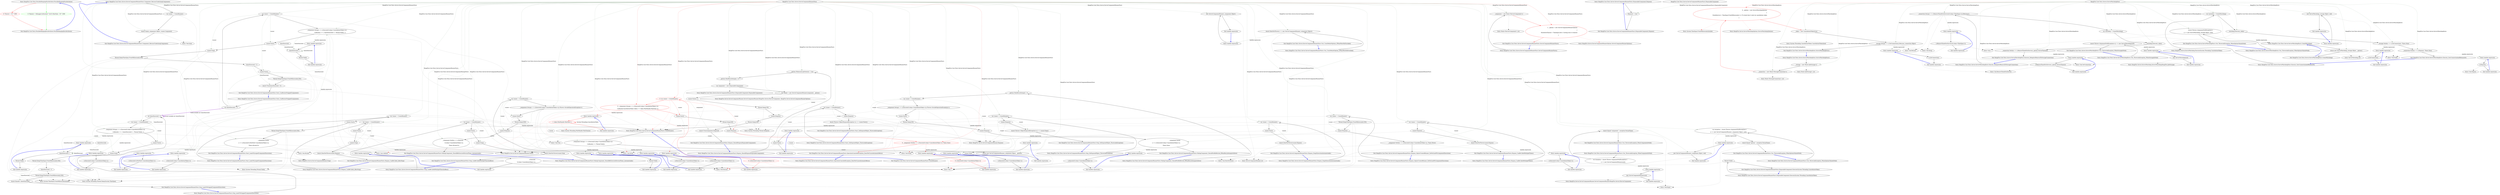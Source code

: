 digraph  {
n0 [cluster="HangFire.Core.Tests.PossibleHangingFactAttribute.PossibleHangingFactAttribute()", label="Entry HangFire.Core.Tests.PossibleHangingFactAttribute.PossibleHangingFactAttribute()", span="6-6"];
n1 [cluster="HangFire.Core.Tests.PossibleHangingFactAttribute.PossibleHangingFactAttribute()", color=red, community=0, label="0: Timeout = 30 * 1000", span="8-8"];
n2 [cluster="HangFire.Core.Tests.PossibleHangingFactAttribute.PossibleHangingFactAttribute()", label="Exit HangFire.Core.Tests.PossibleHangingFactAttribute.PossibleHangingFactAttribute()", span="6-6"];
d1 [cluster="HangFire.Core.Tests.PossibleHangingFactAttribute.PossibleHangingFactAttribute()", color=green, community=0, label="0: Timeout = Debugger.IsAttached ? Int32.MaxValue : 30 * 1000", span="10-10"];
m2_180 [cluster="HangFire.Core.Tests.Server.ServerComponentRunnerFacts.Component_ReturnsUnderlyingComponent()", file="ServerComponentRunnerFacts.cs", label="Entry HangFire.Core.Tests.Server.ServerComponentRunnerFacts.Component_ReturnsUnderlyingComponent()", span="229-229"];
m2_181 [cluster="HangFire.Core.Tests.Server.ServerComponentRunnerFacts.Component_ReturnsUnderlyingComponent()", file="ServerComponentRunnerFacts.cs", label="var runner = CreateRunner()", span="231-231"];
m2_182 [cluster="HangFire.Core.Tests.Server.ServerComponentRunnerFacts.Component_ReturnsUnderlyingComponent()", file="ServerComponentRunnerFacts.cs", label="Assert.Same(_component.Object, runner.Component)", span="233-233"];
m2_183 [cluster="HangFire.Core.Tests.Server.ServerComponentRunnerFacts.Component_ReturnsUnderlyingComponent()", file="ServerComponentRunnerFacts.cs", label="Exit HangFire.Core.Tests.Server.ServerComponentRunnerFacts.Component_ReturnsUnderlyingComponent()", span="229-229"];
m2_215 [cluster="HangFire.Core.Tests.Server.ServerComponentRunnerFacts.DisposableComponent.Dispose()", file="ServerComponentRunnerFacts.cs", label="Entry HangFire.Core.Tests.Server.ServerComponentRunnerFacts.DisposableComponent.Dispose()", span="266-266"];
m2_216 [cluster="HangFire.Core.Tests.Server.ServerComponentRunnerFacts.DisposableComponent.Dispose()", file="ServerComponentRunnerFacts.cs", label="Disposed = true", span="268-268"];
m2_217 [cluster="HangFire.Core.Tests.Server.ServerComponentRunnerFacts.DisposableComponent.Dispose()", file="ServerComponentRunnerFacts.cs", label="Exit HangFire.Core.Tests.Server.ServerComponentRunnerFacts.DisposableComponent.Dispose()", span="266-266"];
m2_184 [cluster="Unk.Same", file="ServerComponentRunnerFacts.cs", label="Entry Unk.Same", span=""];
m2_38 [cluster="System.TimeSpan.FromMilliseconds(double)", file="ServerComponentRunnerFacts.cs", label="Entry System.TimeSpan.FromMilliseconds(double)", span="0-0"];
m2_11 [cluster="Unk.Equal", file="ServerComponentRunnerFacts.cs", label="Entry Unk.Equal", span=""];
m2_51 [cluster="HangFire.Core.Tests.Server.ServerComponentRunnerFacts.Start_LeadsToLoopedComponentExecution()", file="ServerComponentRunnerFacts.cs", label="Entry HangFire.Core.Tests.Server.ServerComponentRunnerFacts.Start_LeadsToLoopedComponentExecution()", span="67-67"];
m2_52 [cluster="HangFire.Core.Tests.Server.ServerComponentRunnerFacts.Start_LeadsToLoopedComponentExecution()", file="ServerComponentRunnerFacts.cs", label="var runner = CreateRunner()", span="69-69"];
m2_53 [cluster="HangFire.Core.Tests.Server.ServerComponentRunnerFacts.Start_LeadsToLoopedComponentExecution()", file="ServerComponentRunnerFacts.cs", label="runner.Start()", span="71-71"];
m2_54 [cluster="HangFire.Core.Tests.Server.ServerComponentRunnerFacts.Start_LeadsToLoopedComponentExecution()", file="ServerComponentRunnerFacts.cs", label="Thread.Sleep(TimeSpan.FromMilliseconds(100))", span="72-72"];
m2_55 [cluster="HangFire.Core.Tests.Server.ServerComponentRunnerFacts.Start_LeadsToLoopedComponentExecution()", file="ServerComponentRunnerFacts.cs", label="_component.Verify(\r\n                x => x.Execute(It.IsNotNull<CancellationToken>()),\r\n                Times.AtLeast(2))", span="74-76"];
m2_56 [cluster="HangFire.Core.Tests.Server.ServerComponentRunnerFacts.Start_LeadsToLoopedComponentExecution()", file="ServerComponentRunnerFacts.cs", label="Exit HangFire.Core.Tests.Server.ServerComponentRunnerFacts.Start_LeadsToLoopedComponentExecution()", span="67-67"];
m2_131 [cluster="HangFire.Core.Tests.Server.ServerComponentRunnerFacts.Dispose_CanBeCalled_AfterStop()", file="ServerComponentRunnerFacts.cs", label="Entry HangFire.Core.Tests.Server.ServerComponentRunnerFacts.Dispose_CanBeCalled_AfterStop()", span="163-163"];
m2_132 [cluster="HangFire.Core.Tests.Server.ServerComponentRunnerFacts.Dispose_CanBeCalled_AfterStop()", file="ServerComponentRunnerFacts.cs", label="var runner = CreateRunner()", span="165-165"];
m2_133 [cluster="HangFire.Core.Tests.Server.ServerComponentRunnerFacts.Dispose_CanBeCalled_AfterStop()", file="ServerComponentRunnerFacts.cs", label="runner.Start()", span="166-166"];
m2_134 [cluster="HangFire.Core.Tests.Server.ServerComponentRunnerFacts.Dispose_CanBeCalled_AfterStop()", file="ServerComponentRunnerFacts.cs", label="runner.Stop()", span="167-167"];
m2_135 [cluster="HangFire.Core.Tests.Server.ServerComponentRunnerFacts.Dispose_CanBeCalled_AfterStop()", file="ServerComponentRunnerFacts.cs", label="Assert.DoesNotThrow(runner.Dispose)", span="169-169"];
m2_136 [cluster="HangFire.Core.Tests.Server.ServerComponentRunnerFacts.Dispose_CanBeCalled_AfterStop()", file="ServerComponentRunnerFacts.cs", label="Exit HangFire.Core.Tests.Server.ServerComponentRunnerFacts.Dispose_CanBeCalled_AfterStop()", span="163-163"];
m2_0 [cluster="HangFire.Core.Tests.Server.ServerComponentRunnerFacts.ServerComponentRunnerFacts()", file="ServerComponentRunnerFacts.cs", label="Entry HangFire.Core.Tests.Server.ServerComponentRunnerFacts.ServerComponentRunnerFacts()", span="13-13"];
m2_1 [cluster="HangFire.Core.Tests.Server.ServerComponentRunnerFacts.ServerComponentRunnerFacts()", file="ServerComponentRunnerFacts.cs", label="_component = new Mock<IServerComponent>()", span="15-15"];
m2_2 [cluster="HangFire.Core.Tests.Server.ServerComponentRunnerFacts.ServerComponentRunnerFacts()", color=red, community=0, file="ServerComponentRunnerFacts.cs", label="1: _options = new ServerComponentRunnerOptions\r\n            {\r\n                ShutdownTimeout = TimeSpan.Zero // Letting tests to timeout\r\n            }", span="16-19"];
m2_3 [cluster="HangFire.Core.Tests.Server.ServerComponentRunnerFacts.ServerComponentRunnerFacts()", file="ServerComponentRunnerFacts.cs", label="Exit HangFire.Core.Tests.Server.ServerComponentRunnerFacts.ServerComponentRunnerFacts()", span="13-13"];
m2_27 [cluster="Unk.DoesNotThrow", file="ServerComponentRunnerFacts.cs", label="Entry Unk.DoesNotThrow", span=""];
m2_137 [cluster="HangFire.Core.Tests.Server.ServerComponentRunnerFacts.Dispose_ShouldDisposeDisposableComponent()", file="ServerComponentRunnerFacts.cs", label="Entry HangFire.Core.Tests.Server.ServerComponentRunnerFacts.Dispose_ShouldDisposeDisposableComponent()", span="173-173"];
m2_138 [cluster="HangFire.Core.Tests.Server.ServerComponentRunnerFacts.Dispose_ShouldDisposeDisposableComponent()", file="ServerComponentRunnerFacts.cs", label="_options.MinimumLogVerbosity = true", span="176-176"];
m2_139 [cluster="HangFire.Core.Tests.Server.ServerComponentRunnerFacts.Dispose_ShouldDisposeDisposableComponent()", file="ServerComponentRunnerFacts.cs", label="_options.MaxRetryAttempts = 0", span="177-177"];
m2_140 [cluster="HangFire.Core.Tests.Server.ServerComponentRunnerFacts.Dispose_ShouldDisposeDisposableComponent()", file="ServerComponentRunnerFacts.cs", label="var component = new DisposableComponent()", span="179-179"];
m2_141 [cluster="HangFire.Core.Tests.Server.ServerComponentRunnerFacts.Dispose_ShouldDisposeDisposableComponent()", file="ServerComponentRunnerFacts.cs", label="var runner = new ServerComponentRunner(component, _options)", span="180-180"];
m2_146 [cluster="HangFire.Core.Tests.Server.ServerComponentRunnerFacts.Dispose_ShouldDisposeDisposableComponent()", file="ServerComponentRunnerFacts.cs", label="Assert.True(component.Disposed)", span="190-190"];
m2_142 [cluster="HangFire.Core.Tests.Server.ServerComponentRunnerFacts.Dispose_ShouldDisposeDisposableComponent()", file="ServerComponentRunnerFacts.cs", label="runner.Start()", span="182-182"];
m2_144 [cluster="HangFire.Core.Tests.Server.ServerComponentRunnerFacts.Dispose_ShouldDisposeDisposableComponent()", file="ServerComponentRunnerFacts.cs", label="runner.Dispose()", span="186-186"];
m2_143 [cluster="HangFire.Core.Tests.Server.ServerComponentRunnerFacts.Dispose_ShouldDisposeDisposableComponent()", file="ServerComponentRunnerFacts.cs", label="Thread.Sleep(100)", span="183-183"];
m2_145 [cluster="HangFire.Core.Tests.Server.ServerComponentRunnerFacts.Dispose_ShouldDisposeDisposableComponent()", file="ServerComponentRunnerFacts.cs", label="Thread.Sleep(500)", span="187-187"];
m2_147 [cluster="HangFire.Core.Tests.Server.ServerComponentRunnerFacts.Dispose_ShouldDisposeDisposableComponent()", file="ServerComponentRunnerFacts.cs", label="Exit HangFire.Core.Tests.Server.ServerComponentRunnerFacts.Dispose_ShouldDisposeDisposableComponent()", span="173-173"];
m2_100 [cluster="HangFire.Core.Tests.Server.ServerComponentRunnerFacts.Start_CanRestartStoppedComponent()", file="ServerComponentRunnerFacts.cs", label="Entry HangFire.Core.Tests.Server.ServerComponentRunnerFacts.Start_CanRestartStoppedComponent()", span="121-121"];
m2_101 [cluster="HangFire.Core.Tests.Server.ServerComponentRunnerFacts.Start_CanRestartStoppedComponent()", file="ServerComponentRunnerFacts.cs", label="int timesExecuted = 0", span="124-124"];
m2_102 [cluster="HangFire.Core.Tests.Server.ServerComponentRunnerFacts.Start_CanRestartStoppedComponent()", file="ServerComponentRunnerFacts.cs", label="var runner = CreateRunner()", span="126-126"];
m2_103 [cluster="HangFire.Core.Tests.Server.ServerComponentRunnerFacts.Start_CanRestartStoppedComponent()", file="ServerComponentRunnerFacts.cs", label="_component.Setup(x => x.Execute(It.IsAny<CancellationToken>()))\r\n                .Callback(() => { timesExecuted++; Thread.Yield(); })", span="127-128"];
m2_104 [cluster="HangFire.Core.Tests.Server.ServerComponentRunnerFacts.Start_CanRestartStoppedComponent()", file="ServerComponentRunnerFacts.cs", label="runner.Start()", span="130-130"];
m2_105 [cluster="HangFire.Core.Tests.Server.ServerComponentRunnerFacts.Start_CanRestartStoppedComponent()", file="ServerComponentRunnerFacts.cs", label="runner.Stop()", span="131-131"];
m2_108 [cluster="HangFire.Core.Tests.Server.ServerComponentRunnerFacts.Start_CanRestartStoppedComponent()", file="ServerComponentRunnerFacts.cs", label="runner.Start()", span="136-136"];
m2_106 [cluster="HangFire.Core.Tests.Server.ServerComponentRunnerFacts.Start_CanRestartStoppedComponent()", file="ServerComponentRunnerFacts.cs", label="Thread.Sleep(TimeSpan.FromMilliseconds(100))", span="132-132"];
m2_107 [cluster="HangFire.Core.Tests.Server.ServerComponentRunnerFacts.Start_CanRestartStoppedComponent()", file="ServerComponentRunnerFacts.cs", label="timesExecuted = 0", span="133-133"];
m2_110 [cluster="HangFire.Core.Tests.Server.ServerComponentRunnerFacts.Start_CanRestartStoppedComponent()", file="ServerComponentRunnerFacts.cs", label="Assert.True(timesExecuted > 0)", span="140-140"];
m2_109 [cluster="HangFire.Core.Tests.Server.ServerComponentRunnerFacts.Start_CanRestartStoppedComponent()", file="ServerComponentRunnerFacts.cs", label="Thread.Sleep(TimeSpan.FromMilliseconds(100))", span="137-137"];
m2_111 [cluster="HangFire.Core.Tests.Server.ServerComponentRunnerFacts.Start_CanRestartStoppedComponent()", file="ServerComponentRunnerFacts.cs", label="Exit HangFire.Core.Tests.Server.ServerComponentRunnerFacts.Start_CanRestartStoppedComponent()", span="121-121"];
m2_150 [cluster="System.Threading.Thread.Sleep(int)", file="ServerComponentRunnerFacts.cs", label="Entry System.Threading.Thread.Sleep(int)", span="0-0"];
m2_37 [cluster="HangFire.Core.Tests.Server.ServerComponentRunnerFacts.CreateRunner()", file="ServerComponentRunnerFacts.cs", label="Entry HangFire.Core.Tests.Server.ServerComponentRunnerFacts.CreateRunner()", span="250-250"];
m2_203 [cluster="HangFire.Core.Tests.Server.ServerComponentRunnerFacts.CreateRunner()", file="ServerComponentRunnerFacts.cs", label="_component.Setup(x => x.Execute(It.IsAny<CancellationToken>()))\r\n                .Callback(() => Thread.Yield())", span="252-253"];
m2_204 [cluster="HangFire.Core.Tests.Server.ServerComponentRunnerFacts.CreateRunner()", file="ServerComponentRunnerFacts.cs", label="return new ServerComponentRunner(_component.Object, _options);", span="254-254"];
m2_205 [cluster="HangFire.Core.Tests.Server.ServerComponentRunnerFacts.CreateRunner()", file="ServerComponentRunnerFacts.cs", label="Exit HangFire.Core.Tests.Server.ServerComponentRunnerFacts.CreateRunner()", span="250-250"];
m2_10 [cluster="Unk.>", file="ServerComponentRunnerFacts.cs", label="Entry Unk.>", span=""];
m2_83 [cluster="HangFire.Server.ServerComponentRunner.Stop()", file="ServerComponentRunnerFacts.cs", label="Entry HangFire.Server.ServerComponentRunner.Stop()", span="70-70"];
m2_166 [cluster="HangFire.Core.Tests.Server.ServerComponentRunnerFacts.FailingComponent_ShouldBeExecutedSeveralTimes_Automatically()", file="ServerComponentRunnerFacts.cs", label="Entry HangFire.Core.Tests.Server.ServerComponentRunnerFacts.FailingComponent_ShouldBeExecutedSeveralTimes_Automatically()", span="214-214"];
m2_167 [cluster="HangFire.Core.Tests.Server.ServerComponentRunnerFacts.FailingComponent_ShouldBeExecutedSeveralTimes_Automatically()", file="ServerComponentRunnerFacts.cs", label="var runner = CreateRunner()", span="216-216"];
m2_168 [cluster="HangFire.Core.Tests.Server.ServerComponentRunnerFacts.FailingComponent_ShouldBeExecutedSeveralTimes_Automatically()", file="ServerComponentRunnerFacts.cs", label="_component.Setup(x => x.Execute(It.IsAny<CancellationToken>())).Throws<InvalidOperationException>()", span="217-217"];
m2_169 [cluster="HangFire.Core.Tests.Server.ServerComponentRunnerFacts.FailingComponent_ShouldBeExecutedSeveralTimes_Automatically()", file="ServerComponentRunnerFacts.cs", label="runner.Start()", span="218-218"];
m2_171 [cluster="HangFire.Core.Tests.Server.ServerComponentRunnerFacts.FailingComponent_ShouldBeExecutedSeveralTimes_Automatically()", file="ServerComponentRunnerFacts.cs", label="runner.Dispose()", span="221-221"];
m2_170 [cluster="HangFire.Core.Tests.Server.ServerComponentRunnerFacts.FailingComponent_ShouldBeExecutedSeveralTimes_Automatically()", file="ServerComponentRunnerFacts.cs", label="Thread.Sleep(5000)", span="220-220"];
m2_172 [cluster="HangFire.Core.Tests.Server.ServerComponentRunnerFacts.FailingComponent_ShouldBeExecutedSeveralTimes_Automatically()", file="ServerComponentRunnerFacts.cs", label="_component.Verify(x => x.Execute(\r\n                It.IsAny<CancellationToken>()),\r\n                Times.AtLeast(2))", span="223-225"];
m2_173 [cluster="HangFire.Core.Tests.Server.ServerComponentRunnerFacts.FailingComponent_ShouldBeExecutedSeveralTimes_Automatically()", file="ServerComponentRunnerFacts.cs", label="Exit HangFire.Core.Tests.Server.ServerComponentRunnerFacts.FailingComponent_ShouldBeExecutedSeveralTimes_Automatically()", span="214-214"];
m2_120 [cluster="HangFire.Core.Tests.Server.ServerComponentRunnerFacts.Stop_CanBeCalledMultipleTimesInARow()", file="ServerComponentRunnerFacts.cs", label="Entry HangFire.Core.Tests.Server.ServerComponentRunnerFacts.Stop_CanBeCalledMultipleTimesInARow()", span="144-144"];
m2_121 [cluster="HangFire.Core.Tests.Server.ServerComponentRunnerFacts.Stop_CanBeCalledMultipleTimesInARow()", file="ServerComponentRunnerFacts.cs", label="var runner = CreateRunner()", span="146-146"];
m2_122 [cluster="HangFire.Core.Tests.Server.ServerComponentRunnerFacts.Stop_CanBeCalledMultipleTimesInARow()", file="ServerComponentRunnerFacts.cs", label="runner.Start()", span="147-147"];
m2_123 [cluster="HangFire.Core.Tests.Server.ServerComponentRunnerFacts.Stop_CanBeCalledMultipleTimesInARow()", file="ServerComponentRunnerFacts.cs", label="runner.Stop()", span="148-148"];
m2_124 [cluster="HangFire.Core.Tests.Server.ServerComponentRunnerFacts.Stop_CanBeCalledMultipleTimesInARow()", file="ServerComponentRunnerFacts.cs", label="Assert.DoesNotThrow(runner.Stop)", span="150-150"];
m2_125 [cluster="HangFire.Core.Tests.Server.ServerComponentRunnerFacts.Stop_CanBeCalledMultipleTimesInARow()", file="ServerComponentRunnerFacts.cs", label="Exit HangFire.Core.Tests.Server.ServerComponentRunnerFacts.Stop_CanBeCalledMultipleTimesInARow()", span="144-144"];
m2_62 [cluster="HangFire.Core.Tests.Server.ServerComponentRunnerFacts.Start_OnDisposedObject_ThrowsAnException()", file="ServerComponentRunnerFacts.cs", label="Entry HangFire.Core.Tests.Server.ServerComponentRunnerFacts.Start_OnDisposedObject_ThrowsAnException()", span="80-80"];
m2_63 [cluster="HangFire.Core.Tests.Server.ServerComponentRunnerFacts.Start_OnDisposedObject_ThrowsAnException()", file="ServerComponentRunnerFacts.cs", label="var runner = CreateRunner()", span="82-82"];
m2_64 [cluster="HangFire.Core.Tests.Server.ServerComponentRunnerFacts.Start_OnDisposedObject_ThrowsAnException()", file="ServerComponentRunnerFacts.cs", label="runner.Dispose()", span="83-83"];
m2_65 [cluster="HangFire.Core.Tests.Server.ServerComponentRunnerFacts.Start_OnDisposedObject_ThrowsAnException()", file="ServerComponentRunnerFacts.cs", label="Assert.Throws<ObjectDisposedException>(() => runner.Start())", span="85-85"];
m2_66 [cluster="HangFire.Core.Tests.Server.ServerComponentRunnerFacts.Start_OnDisposedObject_ThrowsAnException()", file="ServerComponentRunnerFacts.cs", label="Exit HangFire.Core.Tests.Server.ServerComponentRunnerFacts.Start_OnDisposedObject_ThrowsAnException()", span="80-80"];
m2_39 [cluster="System.Threading.Thread.Sleep(System.TimeSpan)", file="ServerComponentRunnerFacts.cs", label="Entry System.Threading.Thread.Sleep(System.TimeSpan)", span="0-0"];
m2_92 [cluster="HangFire.Core.Tests.Server.ServerComponentRunnerFacts.Stop_OnDisposedObject_ThrowsAnException()", file="ServerComponentRunnerFacts.cs", label="Entry HangFire.Core.Tests.Server.ServerComponentRunnerFacts.Stop_OnDisposedObject_ThrowsAnException()", span="112-112"];
m2_93 [cluster="HangFire.Core.Tests.Server.ServerComponentRunnerFacts.Stop_OnDisposedObject_ThrowsAnException()", file="ServerComponentRunnerFacts.cs", label="var runner = CreateRunner()", span="114-114"];
m2_94 [cluster="HangFire.Core.Tests.Server.ServerComponentRunnerFacts.Stop_OnDisposedObject_ThrowsAnException()", file="ServerComponentRunnerFacts.cs", label="runner.Dispose()", span="115-115"];
m2_95 [cluster="HangFire.Core.Tests.Server.ServerComponentRunnerFacts.Stop_OnDisposedObject_ThrowsAnException()", file="ServerComponentRunnerFacts.cs", label="Assert.Throws<ObjectDisposedException>(() => runner.Stop())", span="117-117"];
m2_96 [cluster="HangFire.Core.Tests.Server.ServerComponentRunnerFacts.Stop_OnDisposedObject_ThrowsAnException()", file="ServerComponentRunnerFacts.cs", label="Exit HangFire.Core.Tests.Server.ServerComponentRunnerFacts.Stop_OnDisposedObject_ThrowsAnException()", span="112-112"];
m2_185 [cluster="HangFire.Core.Tests.Server.ServerComponentRunnerFacts.OperationCanceledException_DoesNotCauseAutomaticRetry()", file="ServerComponentRunnerFacts.cs", label="Entry HangFire.Core.Tests.Server.ServerComponentRunnerFacts.OperationCanceledException_DoesNotCauseAutomaticRetry()", span="237-237"];
m2_186 [cluster="HangFire.Core.Tests.Server.ServerComponentRunnerFacts.OperationCanceledException_DoesNotCauseAutomaticRetry()", color=red, community=0, file="ServerComponentRunnerFacts.cs", label="0: var runner = CreateRunner()", span="239-239"];
m2_187 [cluster="HangFire.Core.Tests.Server.ServerComponentRunnerFacts.OperationCanceledException_DoesNotCauseAutomaticRetry()", color=red, community=1, file="ServerComponentRunnerFacts.cs", label="0: _component.Setup(x => x.Execute(It.IsAny<CancellationToken>()))\r\n                .Callback((CancellationToken token) => token.WaitHandle.WaitOne(-1))", span="240-241"];
m2_188 [cluster="HangFire.Core.Tests.Server.ServerComponentRunnerFacts.OperationCanceledException_DoesNotCauseAutomaticRetry()", file="ServerComponentRunnerFacts.cs", label="runner.Start()", span="242-242"];
m2_190 [cluster="HangFire.Core.Tests.Server.ServerComponentRunnerFacts.OperationCanceledException_DoesNotCauseAutomaticRetry()", file="ServerComponentRunnerFacts.cs", label="runner.Dispose()", span="245-245"];
m2_189 [cluster="HangFire.Core.Tests.Server.ServerComponentRunnerFacts.OperationCanceledException_DoesNotCauseAutomaticRetry()", file="ServerComponentRunnerFacts.cs", label="Thread.Sleep(500)", span="244-244"];
m2_191 [cluster="HangFire.Core.Tests.Server.ServerComponentRunnerFacts.OperationCanceledException_DoesNotCauseAutomaticRetry()", color=red, community=0, file="ServerComponentRunnerFacts.cs", label="0: _component.Verify(x => x.Execute(It.IsAny<CancellationToken>()), Times.Once)", span="247-247"];
m2_192 [cluster="HangFire.Core.Tests.Server.ServerComponentRunnerFacts.OperationCanceledException_DoesNotCauseAutomaticRetry()", file="ServerComponentRunnerFacts.cs", label="Exit HangFire.Core.Tests.Server.ServerComponentRunnerFacts.OperationCanceledException_DoesNotCauseAutomaticRetry()", span="237-237"];
m2_126 [cluster="HangFire.Core.Tests.Server.ServerComponentRunnerFacts.Dispose_StopsExecutionAutomatically()", file="ServerComponentRunnerFacts.cs", label="Entry HangFire.Core.Tests.Server.ServerComponentRunnerFacts.Dispose_StopsExecutionAutomatically()", span="154-154"];
m2_127 [cluster="HangFire.Core.Tests.Server.ServerComponentRunnerFacts.Dispose_StopsExecutionAutomatically()", file="ServerComponentRunnerFacts.cs", label="var runner = CreateRunner()", span="156-156"];
m2_128 [cluster="HangFire.Core.Tests.Server.ServerComponentRunnerFacts.Dispose_StopsExecutionAutomatically()", file="ServerComponentRunnerFacts.cs", label="runner.Start()", span="157-157"];
m2_129 [cluster="HangFire.Core.Tests.Server.ServerComponentRunnerFacts.Dispose_StopsExecutionAutomatically()", file="ServerComponentRunnerFacts.cs", label="Assert.DoesNotThrow(runner.Dispose)", span="159-159"];
m2_130 [cluster="HangFire.Core.Tests.Server.ServerComponentRunnerFacts.Dispose_StopsExecutionAutomatically()", file="ServerComponentRunnerFacts.cs", label="Exit HangFire.Core.Tests.Server.ServerComponentRunnerFacts.Dispose_StopsExecutionAutomatically()", span="154-154"];
m2_23 [cluster="ServerComponentRunner.cstr", file="ServerComponentRunnerFacts.cs", label="Entry ServerComponentRunner.cstr", span=""];
m2_16 [cluster="HangFire.Core.Tests.Server.ServerComponentRunnerFacts.Ctor_ThrowsAnException_WhenOptionsValueIsNull()", file="ServerComponentRunnerFacts.cs", label="Entry HangFire.Core.Tests.Server.ServerComponentRunnerFacts.Ctor_ThrowsAnException_WhenOptionsValueIsNull()", span="32-32"];
m2_17 [cluster="HangFire.Core.Tests.Server.ServerComponentRunnerFacts.Ctor_ThrowsAnException_WhenOptionsValueIsNull()", file="ServerComponentRunnerFacts.cs", label="var exception = Assert.Throws<ArgumentNullException>(\r\n                () => new ServerComponentRunner(_component.Object, null))", span="34-35"];
m2_18 [cluster="HangFire.Core.Tests.Server.ServerComponentRunnerFacts.Ctor_ThrowsAnException_WhenOptionsValueIsNull()", file="ServerComponentRunnerFacts.cs", label="Assert.Equal(''options'', exception.ParamName)", span="37-37"];
m2_19 [cluster="HangFire.Core.Tests.Server.ServerComponentRunnerFacts.Ctor_ThrowsAnException_WhenOptionsValueIsNull()", file="ServerComponentRunnerFacts.cs", label="Exit HangFire.Core.Tests.Server.ServerComponentRunnerFacts.Ctor_ThrowsAnException_WhenOptionsValueIsNull()", span="32-32"];
m2_40 [cluster="HangFire.Server.ServerComponentRunner.Dispose()", file="ServerComponentRunnerFacts.cs", label="Entry HangFire.Server.ServerComponentRunner.Dispose()", span="84-84"];
m2_81 [cluster="Unk.Setup", file="ServerComponentRunnerFacts.cs", label="Entry Unk.Setup", span=""];
m2_57 [cluster="HangFire.Server.ServerComponentRunner.Start()", file="ServerComponentRunnerFacts.cs", label="Entry HangFire.Server.ServerComponentRunner.Start()", span="61-61"];
m2_31 [cluster="HangFire.Core.Tests.Server.ServerComponentRunnerFacts.Dispose_OnJustCreatedRunner_DoNotLeadToComponentExecution()", file="ServerComponentRunnerFacts.cs", label="Entry HangFire.Core.Tests.Server.ServerComponentRunnerFacts.Dispose_OnJustCreatedRunner_DoNotLeadToComponentExecution()", span="47-47"];
m2_32 [cluster="HangFire.Core.Tests.Server.ServerComponentRunnerFacts.Dispose_OnJustCreatedRunner_DoNotLeadToComponentExecution()", file="ServerComponentRunnerFacts.cs", label="var runner = CreateRunner()", span="49-49"];
m2_33 [cluster="HangFire.Core.Tests.Server.ServerComponentRunnerFacts.Dispose_OnJustCreatedRunner_DoNotLeadToComponentExecution()", file="ServerComponentRunnerFacts.cs", label="Thread.Sleep(TimeSpan.FromMilliseconds(100))", span="50-50"];
m2_34 [cluster="HangFire.Core.Tests.Server.ServerComponentRunnerFacts.Dispose_OnJustCreatedRunner_DoNotLeadToComponentExecution()", file="ServerComponentRunnerFacts.cs", label="runner.Dispose()", span="52-52"];
m2_35 [cluster="HangFire.Core.Tests.Server.ServerComponentRunnerFacts.Dispose_OnJustCreatedRunner_DoNotLeadToComponentExecution()", file="ServerComponentRunnerFacts.cs", label="_component.Verify(x => x.Execute(It.IsAny<CancellationToken>()), Times.Never)", span="54-54"];
m2_36 [cluster="HangFire.Core.Tests.Server.ServerComponentRunnerFacts.Dispose_OnJustCreatedRunner_DoNotLeadToComponentExecution()", file="ServerComponentRunnerFacts.cs", label="Exit HangFire.Core.Tests.Server.ServerComponentRunnerFacts.Dispose_OnJustCreatedRunner_DoNotLeadToComponentExecution()", span="47-47"];
m2_46 [cluster="HangFire.Core.Tests.Server.ServerComponentRunnerFacts.Dispose_CanBeCalledMultipleTimes()", file="ServerComponentRunnerFacts.cs", label="Entry HangFire.Core.Tests.Server.ServerComponentRunnerFacts.Dispose_CanBeCalledMultipleTimes()", span="58-58"];
m2_47 [cluster="HangFire.Core.Tests.Server.ServerComponentRunnerFacts.Dispose_CanBeCalledMultipleTimes()", file="ServerComponentRunnerFacts.cs", label="var runner = CreateRunner()", span="60-60"];
m2_48 [cluster="HangFire.Core.Tests.Server.ServerComponentRunnerFacts.Dispose_CanBeCalledMultipleTimes()", file="ServerComponentRunnerFacts.cs", label="runner.Dispose()", span="61-61"];
m2_49 [cluster="HangFire.Core.Tests.Server.ServerComponentRunnerFacts.Dispose_CanBeCalledMultipleTimes()", file="ServerComponentRunnerFacts.cs", label="Assert.DoesNotThrow(runner.Dispose)", span="63-63"];
m2_50 [cluster="HangFire.Core.Tests.Server.ServerComponentRunnerFacts.Dispose_CanBeCalledMultipleTimes()", file="ServerComponentRunnerFacts.cs", label="Exit HangFire.Core.Tests.Server.ServerComponentRunnerFacts.Dispose_CanBeCalledMultipleTimes()", span="58-58"];
m2_149 [cluster="HangFire.Server.ServerComponentRunner.ServerComponentRunner(HangFire.Server.IServerComponent, HangFire.Server.ServerComponentRunnerOptions)", file="ServerComponentRunnerFacts.cs", label="Entry HangFire.Server.ServerComponentRunner.ServerComponentRunner(HangFire.Server.IServerComponent, HangFire.Server.ServerComponentRunnerOptions)", span="41-41"];
m2_91 [cluster="System.Threading.Thread.Yield()", file="ServerComponentRunnerFacts.cs", label="Entry System.Threading.Thread.Yield()", span="0-0"];
m2_4 [cluster="Mock<IServerComponent>.cstr", file="ServerComponentRunnerFacts.cs", label="Entry Mock<IServerComponent>.cstr", span=""];
m2_209 [cluster="lambda expression", file="ServerComponentRunnerFacts.cs", label="Entry lambda expression", span="253-253"];
m2_12 [cluster="lambda expression", file="ServerComponentRunnerFacts.cs", label="Entry lambda expression", span="26-26"];
m2_13 [cluster="lambda expression", file="ServerComponentRunnerFacts.cs", label="new ServerComponentRunner(null)", span="26-26"];
m2_14 [cluster="lambda expression", file="ServerComponentRunnerFacts.cs", label="Exit lambda expression", span="26-26"];
m2_20 [cluster="lambda expression", file="ServerComponentRunnerFacts.cs", label="Entry lambda expression", span="35-35"];
m2_21 [cluster="lambda expression", file="ServerComponentRunnerFacts.cs", label="new ServerComponentRunner(_component.Object, null)", span="35-35"];
m2_22 [cluster="lambda expression", file="ServerComponentRunnerFacts.cs", label="Exit lambda expression", span="35-35"];
m2_28 [cluster="lambda expression", file="ServerComponentRunnerFacts.cs", label="Entry lambda expression", span="43-43"];
m2_29 [cluster="lambda expression", file="ServerComponentRunnerFacts.cs", label="new ServerComponentRunner(_component.Object)", span="43-43"];
m2_30 [cluster="lambda expression", file="ServerComponentRunnerFacts.cs", label="Exit lambda expression", span="43-43"];
m2_42 [cluster="lambda expression", file="ServerComponentRunnerFacts.cs", label="Entry lambda expression", span="54-54"];
m2_43 [cluster="lambda expression", file="ServerComponentRunnerFacts.cs", label="x.Execute(It.IsAny<CancellationToken>())", span="54-54"];
m2_44 [cluster="lambda expression", file="ServerComponentRunnerFacts.cs", label="Exit lambda expression", span="54-54"];
m2_59 [cluster="lambda expression", file="ServerComponentRunnerFacts.cs", label="Entry lambda expression", span="75-75"];
m2_60 [cluster="lambda expression", file="ServerComponentRunnerFacts.cs", label="x.Execute(It.IsNotNull<CancellationToken>())", span="75-75"];
m2_61 [cluster="lambda expression", file="ServerComponentRunnerFacts.cs", label="Exit lambda expression", span="75-75"];
m2_68 [cluster="lambda expression", file="ServerComponentRunnerFacts.cs", label="runner.Start()", span="85-85"];
m2_67 [cluster="lambda expression", file="ServerComponentRunnerFacts.cs", label="Entry lambda expression", span="85-85"];
m2_69 [cluster="lambda expression", file="ServerComponentRunnerFacts.cs", label="Exit lambda expression", span="85-85"];
m2_84 [cluster="lambda expression", file="ServerComponentRunnerFacts.cs", label="Entry lambda expression", span="95-95"];
m2_87 [cluster="lambda expression", file="ServerComponentRunnerFacts.cs", label="Entry lambda expression", span="96-96"];
m2_88 [cluster="lambda expression", file="ServerComponentRunnerFacts.cs", label="timesExecuted++", span="96-96"];
m2_85 [cluster="lambda expression", file="ServerComponentRunnerFacts.cs", label="x.Execute(It.IsAny<CancellationToken>())", span="95-95"];
m2_86 [cluster="lambda expression", file="ServerComponentRunnerFacts.cs", label="Exit lambda expression", span="95-95"];
m2_89 [cluster="lambda expression", file="ServerComponentRunnerFacts.cs", label="Thread.Yield()", span="96-96"];
m2_90 [cluster="lambda expression", file="ServerComponentRunnerFacts.cs", label="Exit lambda expression", span="96-96"];
m2_98 [cluster="lambda expression", file="ServerComponentRunnerFacts.cs", label="runner.Stop()", span="117-117"];
m2_97 [cluster="lambda expression", file="ServerComponentRunnerFacts.cs", label="Entry lambda expression", span="117-117"];
m2_99 [cluster="lambda expression", file="ServerComponentRunnerFacts.cs", label="Exit lambda expression", span="117-117"];
m2_113 [cluster="lambda expression", file="ServerComponentRunnerFacts.cs", label="Entry lambda expression", span="127-127"];
m2_116 [cluster="lambda expression", file="ServerComponentRunnerFacts.cs", label="Entry lambda expression", span="128-128"];
m2_117 [cluster="lambda expression", file="ServerComponentRunnerFacts.cs", label="timesExecuted++", span="128-128"];
m2_114 [cluster="lambda expression", file="ServerComponentRunnerFacts.cs", label="x.Execute(It.IsAny<CancellationToken>())", span="127-127"];
m2_115 [cluster="lambda expression", file="ServerComponentRunnerFacts.cs", label="Exit lambda expression", span="127-127"];
m2_118 [cluster="lambda expression", file="ServerComponentRunnerFacts.cs", label="Thread.Yield()", span="128-128"];
m2_119 [cluster="lambda expression", file="ServerComponentRunnerFacts.cs", label="Exit lambda expression", span="128-128"];
m2_160 [cluster="lambda expression", file="ServerComponentRunnerFacts.cs", label="Entry lambda expression", span="200-200"];
m2_163 [cluster="lambda expression", file="ServerComponentRunnerFacts.cs", label="Entry lambda expression", span="209-209"];
m2_161 [cluster="lambda expression", file="ServerComponentRunnerFacts.cs", label="x.Execute(It.IsAny<CancellationToken>())", span="200-200"];
m2_162 [cluster="lambda expression", file="ServerComponentRunnerFacts.cs", label="Exit lambda expression", span="200-200"];
m2_164 [cluster="lambda expression", file="ServerComponentRunnerFacts.cs", label="x.Execute(It.IsAny<CancellationToken>())", span="209-209"];
m2_165 [cluster="lambda expression", file="ServerComponentRunnerFacts.cs", label="Exit lambda expression", span="209-209"];
m2_174 [cluster="lambda expression", file="ServerComponentRunnerFacts.cs", label="Entry lambda expression", span="217-217"];
m2_177 [cluster="lambda expression", file="ServerComponentRunnerFacts.cs", label="Entry lambda expression", span="223-224"];
m2_175 [cluster="lambda expression", file="ServerComponentRunnerFacts.cs", label="x.Execute(It.IsAny<CancellationToken>())", span="217-217"];
m2_176 [cluster="lambda expression", file="ServerComponentRunnerFacts.cs", label="Exit lambda expression", span="217-217"];
m2_178 [cluster="lambda expression", file="ServerComponentRunnerFacts.cs", label="x.Execute(\r\n                It.IsAny<CancellationToken>())", span="223-224"];
m2_179 [cluster="lambda expression", file="ServerComponentRunnerFacts.cs", label="Exit lambda expression", span="223-224"];
m2_193 [cluster="lambda expression", file="ServerComponentRunnerFacts.cs", label="Entry lambda expression", span="240-240"];
m2_196 [cluster="lambda expression", file="ServerComponentRunnerFacts.cs", label="Entry lambda expression", span="241-241"];
m2_200 [cluster="lambda expression", file="ServerComponentRunnerFacts.cs", label="Entry lambda expression", span="247-247"];
m2_194 [cluster="lambda expression", color=red, community=0, file="ServerComponentRunnerFacts.cs", label="0: x.Execute(It.IsAny<CancellationToken>())", span="240-240"];
m2_195 [cluster="lambda expression", file="ServerComponentRunnerFacts.cs", label="Exit lambda expression", span="240-240"];
m2_197 [cluster="lambda expression", color=red, community=0, file="ServerComponentRunnerFacts.cs", label="1: token.WaitHandle.WaitOne(-1)", span="241-241"];
m2_198 [cluster="lambda expression", file="ServerComponentRunnerFacts.cs", label="Exit lambda expression", span="241-241"];
m2_201 [cluster="lambda expression", color=red, community=0, file="ServerComponentRunnerFacts.cs", label="0: x.Execute(It.IsAny<CancellationToken>())", span="247-247"];
m2_202 [cluster="lambda expression", file="ServerComponentRunnerFacts.cs", label="Exit lambda expression", span="247-247"];
m2_206 [cluster="lambda expression", file="ServerComponentRunnerFacts.cs", label="Entry lambda expression", span="252-252"];
m2_207 [cluster="lambda expression", file="ServerComponentRunnerFacts.cs", label="x.Execute(It.IsAny<CancellationToken>())", span="252-252"];
m2_208 [cluster="lambda expression", file="ServerComponentRunnerFacts.cs", label="Exit lambda expression", span="252-252"];
m2_210 [cluster="lambda expression", file="ServerComponentRunnerFacts.cs", label="Thread.Yield()", span="253-253"];
m2_211 [cluster="lambda expression", file="ServerComponentRunnerFacts.cs", label="Exit lambda expression", span="253-253"];
m2_6 [cluster="HangFire.Core.Tests.Server.ServerComponentRunnerFacts.Ctor_ThrowsAnException_WhenComponentIsNull()", file="ServerComponentRunnerFacts.cs", label="Entry HangFire.Core.Tests.Server.ServerComponentRunnerFacts.Ctor_ThrowsAnException_WhenComponentIsNull()", span="23-23"];
m2_7 [cluster="HangFire.Core.Tests.Server.ServerComponentRunnerFacts.Ctor_ThrowsAnException_WhenComponentIsNull()", file="ServerComponentRunnerFacts.cs", label="var exception = Assert.Throws<ArgumentNullException>(\r\n                () => new ServerComponentRunner(null))", span="25-26"];
m2_8 [cluster="HangFire.Core.Tests.Server.ServerComponentRunnerFacts.Ctor_ThrowsAnException_WhenComponentIsNull()", file="ServerComponentRunnerFacts.cs", label="Assert.Equal(''component'', exception.ParamName)", span="28-28"];
m2_9 [cluster="HangFire.Core.Tests.Server.ServerComponentRunnerFacts.Ctor_ThrowsAnException_WhenComponentIsNull()", file="ServerComponentRunnerFacts.cs", label="Exit HangFire.Core.Tests.Server.ServerComponentRunnerFacts.Ctor_ThrowsAnException_WhenComponentIsNull()", span="23-23"];
m2_58 [cluster="Unk.AtLeast", file="ServerComponentRunnerFacts.cs", label="Entry Unk.AtLeast", span=""];
m2_24 [cluster="HangFire.Core.Tests.Server.ServerComponentRunnerFacts.Ctor_UsesDefaultOptions_IfTheyWereNoProvided()", file="ServerComponentRunnerFacts.cs", label="Entry HangFire.Core.Tests.Server.ServerComponentRunnerFacts.Ctor_UsesDefaultOptions_IfTheyWereNoProvided()", span="41-41"];
m2_25 [cluster="HangFire.Core.Tests.Server.ServerComponentRunnerFacts.Ctor_UsesDefaultOptions_IfTheyWereNoProvided()", file="ServerComponentRunnerFacts.cs", label="Assert.DoesNotThrow(() => new ServerComponentRunner(_component.Object))", span="43-43"];
m2_26 [cluster="HangFire.Core.Tests.Server.ServerComponentRunnerFacts.Ctor_UsesDefaultOptions_IfTheyWereNoProvided()", file="ServerComponentRunnerFacts.cs", label="Exit HangFire.Core.Tests.Server.ServerComponentRunnerFacts.Ctor_UsesDefaultOptions_IfTheyWereNoProvided()", span="41-41"];
m2_212 [cluster="HangFire.Core.Tests.Server.ServerComponentRunnerFacts.DisposableComponent.Execute(System.Threading.CancellationToken)", file="ServerComponentRunnerFacts.cs", label="Entry HangFire.Core.Tests.Server.ServerComponentRunnerFacts.DisposableComponent.Execute(System.Threading.CancellationToken)", span="261-261"];
m2_213 [cluster="HangFire.Core.Tests.Server.ServerComponentRunnerFacts.DisposableComponent.Execute(System.Threading.CancellationToken)", file="ServerComponentRunnerFacts.cs", label="Thread.Yield()", span="263-263"];
m2_214 [cluster="HangFire.Core.Tests.Server.ServerComponentRunnerFacts.DisposableComponent.Execute(System.Threading.CancellationToken)", file="ServerComponentRunnerFacts.cs", label="Exit HangFire.Core.Tests.Server.ServerComponentRunnerFacts.DisposableComponent.Execute(System.Threading.CancellationToken)", span="261-261"];
m2_148 [cluster="HangFire.Core.Tests.Server.ServerComponentRunnerFacts.DisposableComponent.DisposableComponent()", file="ServerComponentRunnerFacts.cs", label="Entry HangFire.Core.Tests.Server.ServerComponentRunnerFacts.DisposableComponent.DisposableComponent()", span="257-257"];
m2_112 [cluster="Unk.True", file="ServerComponentRunnerFacts.cs", label="Entry Unk.True", span=""];
m2_45 [cluster="Unk.Execute", file="ServerComponentRunnerFacts.cs", label="Entry Unk.Execute", span=""];
m2_70 [cluster="HangFire.Core.Tests.Server.ServerComponentRunnerFacts.Stop_LeadsToStoppedComponentExecution()", file="ServerComponentRunnerFacts.cs", label="Entry HangFire.Core.Tests.Server.ServerComponentRunnerFacts.Stop_LeadsToStoppedComponentExecution()", span="89-89"];
m2_71 [cluster="HangFire.Core.Tests.Server.ServerComponentRunnerFacts.Stop_LeadsToStoppedComponentExecution()", file="ServerComponentRunnerFacts.cs", label="int timesExecuted = 0", span="92-92"];
m2_72 [cluster="HangFire.Core.Tests.Server.ServerComponentRunnerFacts.Stop_LeadsToStoppedComponentExecution()", file="ServerComponentRunnerFacts.cs", label="var runner = CreateRunner()", span="94-94"];
m2_73 [cluster="HangFire.Core.Tests.Server.ServerComponentRunnerFacts.Stop_LeadsToStoppedComponentExecution()", file="ServerComponentRunnerFacts.cs", label="_component.Setup(x => x.Execute(It.IsAny<CancellationToken>()))\r\n                .Callback(() => { timesExecuted++; Thread.Yield(); })", span="95-96"];
m2_74 [cluster="HangFire.Core.Tests.Server.ServerComponentRunnerFacts.Stop_LeadsToStoppedComponentExecution()", file="ServerComponentRunnerFacts.cs", label="runner.Start()", span="98-98"];
m2_75 [cluster="HangFire.Core.Tests.Server.ServerComponentRunnerFacts.Stop_LeadsToStoppedComponentExecution()", file="ServerComponentRunnerFacts.cs", label="runner.Stop()", span="101-101"];
m2_76 [cluster="HangFire.Core.Tests.Server.ServerComponentRunnerFacts.Stop_LeadsToStoppedComponentExecution()", file="ServerComponentRunnerFacts.cs", label="Thread.Sleep(TimeSpan.FromMilliseconds(100))", span="102-102"];
m2_77 [cluster="HangFire.Core.Tests.Server.ServerComponentRunnerFacts.Stop_LeadsToStoppedComponentExecution()", file="ServerComponentRunnerFacts.cs", label="timesExecuted = 0", span="103-103"];
m2_78 [cluster="HangFire.Core.Tests.Server.ServerComponentRunnerFacts.Stop_LeadsToStoppedComponentExecution()", file="ServerComponentRunnerFacts.cs", label="Thread.Sleep(TimeSpan.FromMilliseconds(100))", span="105-105"];
m2_79 [cluster="HangFire.Core.Tests.Server.ServerComponentRunnerFacts.Stop_LeadsToStoppedComponentExecution()", file="ServerComponentRunnerFacts.cs", label="Assert.Equal(0, timesExecuted)", span="108-108"];
m2_80 [cluster="HangFire.Core.Tests.Server.ServerComponentRunnerFacts.Stop_LeadsToStoppedComponentExecution()", file="ServerComponentRunnerFacts.cs", label="Exit HangFire.Core.Tests.Server.ServerComponentRunnerFacts.Stop_LeadsToStoppedComponentExecution()", span="89-89"];
m2_82 [cluster="Unk.Callback", file="ServerComponentRunnerFacts.cs", label="Entry Unk.Callback", span=""];
m2_5 [cluster="HangFire.Server.ServerComponentRunnerOptions.ServerComponentRunnerOptions()", file="ServerComponentRunnerFacts.cs", label="Entry HangFire.Server.ServerComponentRunnerOptions.ServerComponentRunnerOptions()", span="25-25"];
m2_199 [cluster="System.Threading.WaitHandle.WaitOne(int)", file="ServerComponentRunnerFacts.cs", label="Entry System.Threading.WaitHandle.WaitOne(int)", span="0-0"];
m2_15 [cluster="HangFire.Server.ServerComponentRunner.ServerComponentRunner(HangFire.Server.IServerComponent)", file="ServerComponentRunnerFacts.cs", label="Entry HangFire.Server.ServerComponentRunner.ServerComponentRunner(HangFire.Server.IServerComponent)", span="36-36"];
m2_41 [cluster="Unk.Verify", file="ServerComponentRunnerFacts.cs", label="Entry Unk.Verify", span=""];
m2_151 [cluster="HangFire.Core.Tests.Server.ServerComponentRunnerFacts.FailingComponent_ShouldNotBeRetried_IfMaxRetryAttemptsIsZero()", file="ServerComponentRunnerFacts.cs", label="Entry HangFire.Core.Tests.Server.ServerComponentRunnerFacts.FailingComponent_ShouldNotBeRetried_IfMaxRetryAttemptsIsZero()", span="194-194"];
m2_152 [cluster="HangFire.Core.Tests.Server.ServerComponentRunnerFacts.FailingComponent_ShouldNotBeRetried_IfMaxRetryAttemptsIsZero()", file="ServerComponentRunnerFacts.cs", label="_options.MaxRetryAttempts = 0", span="197-197"];
m2_153 [cluster="HangFire.Core.Tests.Server.ServerComponentRunnerFacts.FailingComponent_ShouldNotBeRetried_IfMaxRetryAttemptsIsZero()", file="ServerComponentRunnerFacts.cs", label="var runner = CreateRunner()", span="199-199"];
m2_154 [cluster="HangFire.Core.Tests.Server.ServerComponentRunnerFacts.FailingComponent_ShouldNotBeRetried_IfMaxRetryAttemptsIsZero()", file="ServerComponentRunnerFacts.cs", label="_component.Setup(x => x.Execute(It.IsAny<CancellationToken>())).Throws<InvalidOperationException>()", span="200-200"];
m2_155 [cluster="HangFire.Core.Tests.Server.ServerComponentRunnerFacts.FailingComponent_ShouldNotBeRetried_IfMaxRetryAttemptsIsZero()", file="ServerComponentRunnerFacts.cs", label="runner.Start()", span="202-202"];
m2_157 [cluster="HangFire.Core.Tests.Server.ServerComponentRunnerFacts.FailingComponent_ShouldNotBeRetried_IfMaxRetryAttemptsIsZero()", file="ServerComponentRunnerFacts.cs", label="runner.Dispose()", span="206-206"];
m2_156 [cluster="HangFire.Core.Tests.Server.ServerComponentRunnerFacts.FailingComponent_ShouldNotBeRetried_IfMaxRetryAttemptsIsZero()", file="ServerComponentRunnerFacts.cs", label="Thread.Sleep(500)", span="203-203"];
m2_158 [cluster="HangFire.Core.Tests.Server.ServerComponentRunnerFacts.FailingComponent_ShouldNotBeRetried_IfMaxRetryAttemptsIsZero()", file="ServerComponentRunnerFacts.cs", label="_component.Verify(\r\n                x => x.Execute(It.IsAny<CancellationToken>()),\r\n                Times.Once)", span="208-210"];
m2_159 [cluster="HangFire.Core.Tests.Server.ServerComponentRunnerFacts.FailingComponent_ShouldNotBeRetried_IfMaxRetryAttemptsIsZero()", file="ServerComponentRunnerFacts.cs", label="Exit HangFire.Core.Tests.Server.ServerComponentRunnerFacts.FailingComponent_ShouldNotBeRetried_IfMaxRetryAttemptsIsZero()", span="194-194"];
m2_218 [file="ServerComponentRunnerFacts.cs", label="HangFire.Core.Tests.Server.ServerComponentRunnerFacts", span=""];
m2_219 [file="ServerComponentRunnerFacts.cs", label=runner, span=""];
m2_220 [file="ServerComponentRunnerFacts.cs", label=timesExecuted, span=""];
m2_221 [file="ServerComponentRunnerFacts.cs", label=runner, span=""];
m2_222 [file="ServerComponentRunnerFacts.cs", label=timesExecuted, span=""];
m2_223 [file="ServerComponentRunnerFacts.cs", label="HangFire.Core.Tests.Server.ServerComponentRunnerFacts.DisposableComponent", span=""];
m4_10 [cluster="System.TimeSpan.FromMilliseconds(double)", file="ServerWatchdogFacts.cs", label="Entry System.TimeSpan.FromMilliseconds(double)", span="0-0"];
m4_0 [cluster="HangFire.Core.Tests.Server.ServerWatchdogFacts.ServerWatchdogFacts()", file="ServerWatchdogFacts.cs", label="Entry HangFire.Core.Tests.Server.ServerWatchdogFacts.ServerWatchdogFacts()", span="16-16"];
m4_1 [cluster="HangFire.Core.Tests.Server.ServerWatchdogFacts.ServerWatchdogFacts()", file="ServerWatchdogFacts.cs", label="_storage = new Mock<JobStorage>()", span="18-18"];
m4_2 [cluster="HangFire.Core.Tests.Server.ServerWatchdogFacts.ServerWatchdogFacts()", file="ServerWatchdogFacts.cs", label="_connection = new Mock<IStorageConnection>()", span="19-19"];
m4_3 [cluster="HangFire.Core.Tests.Server.ServerWatchdogFacts.ServerWatchdogFacts()", color=red, community=0, file="ServerWatchdogFacts.cs", label="0: _options = new ServerWatchdogOptions\r\n            {\r\n                CheckInterval = TimeSpan.FromMilliseconds(-1) // To check that it exits by cancellation token\r\n            }", span="20-23"];
m4_4 [cluster="HangFire.Core.Tests.Server.ServerWatchdogFacts.ServerWatchdogFacts()", file="ServerWatchdogFacts.cs", label="_token = new CancellationToken(true)", span="24-24"];
m4_5 [cluster="HangFire.Core.Tests.Server.ServerWatchdogFacts.ServerWatchdogFacts()", file="ServerWatchdogFacts.cs", label="_storage.Setup(x => x.GetConnection()).Returns(_connection.Object)", span="26-26"];
m4_6 [cluster="HangFire.Core.Tests.Server.ServerWatchdogFacts.ServerWatchdogFacts()", file="ServerWatchdogFacts.cs", label="Exit HangFire.Core.Tests.Server.ServerWatchdogFacts.ServerWatchdogFacts()", span="16-16"];
m4_49 [cluster="HangFire.Core.Tests.Server.ServerWatchdogFacts.Execute_DelegatesRemovalToStorageConnection()", file="ServerWatchdogFacts.cs", label="Entry HangFire.Core.Tests.Server.ServerWatchdogFacts.Execute_DelegatesRemovalToStorageConnection()", span="54-54"];
m4_50 [cluster="HangFire.Core.Tests.Server.ServerWatchdogFacts.Execute_DelegatesRemovalToStorageConnection()", file="ServerWatchdogFacts.cs", label="_connection.Setup(x => x.RemoveTimedOutServers(It.IsAny<TimeSpan>())).Returns(1)", span="56-56"];
m4_51 [cluster="HangFire.Core.Tests.Server.ServerWatchdogFacts.Execute_DelegatesRemovalToStorageConnection()", file="ServerWatchdogFacts.cs", label="var watchdog = CreateWatchdog()", span="57-57"];
m4_52 [cluster="HangFire.Core.Tests.Server.ServerWatchdogFacts.Execute_DelegatesRemovalToStorageConnection()", file="ServerWatchdogFacts.cs", label="watchdog.Execute(_token)", span="59-59"];
m4_53 [cluster="HangFire.Core.Tests.Server.ServerWatchdogFacts.Execute_DelegatesRemovalToStorageConnection()", file="ServerWatchdogFacts.cs", label="_connection.Verify(x => x.RemoveTimedOutServers(_options.ServerTimeout))", span="61-61"];
m4_54 [cluster="HangFire.Core.Tests.Server.ServerWatchdogFacts.Execute_DelegatesRemovalToStorageConnection()", file="ServerWatchdogFacts.cs", label="Exit HangFire.Core.Tests.Server.ServerWatchdogFacts.Execute_DelegatesRemovalToStorageConnection()", span="54-54"];
m4_58 [cluster="Unk.RemoveTimedOutServers", file="ServerWatchdogFacts.cs", label="Entry Unk.RemoveTimedOutServers", span=""];
m4_33 [cluster="HangFire.Core.Tests.Server.ServerWatchdogFacts.Execute_GetsConnectionAndReleasesIt()", file="ServerWatchdogFacts.cs", label="Entry HangFire.Core.Tests.Server.ServerWatchdogFacts.Execute_GetsConnectionAndReleasesIt()", span="43-43"];
m4_34 [cluster="HangFire.Core.Tests.Server.ServerWatchdogFacts.Execute_GetsConnectionAndReleasesIt()", file="ServerWatchdogFacts.cs", label="var watchdog = CreateWatchdog()", span="45-45"];
m4_35 [cluster="HangFire.Core.Tests.Server.ServerWatchdogFacts.Execute_GetsConnectionAndReleasesIt()", file="ServerWatchdogFacts.cs", label="watchdog.Execute(_token)", span="47-47"];
m4_36 [cluster="HangFire.Core.Tests.Server.ServerWatchdogFacts.Execute_GetsConnectionAndReleasesIt()", file="ServerWatchdogFacts.cs", label="_storage.Verify(x => x.GetConnection(), Times.Once)", span="49-49"];
m4_37 [cluster="HangFire.Core.Tests.Server.ServerWatchdogFacts.Execute_GetsConnectionAndReleasesIt()", file="ServerWatchdogFacts.cs", label="_connection.Verify(x => x.Dispose(), Times.Once)", span="50-50"];
m4_38 [cluster="HangFire.Core.Tests.Server.ServerWatchdogFacts.Execute_GetsConnectionAndReleasesIt()", file="ServerWatchdogFacts.cs", label="Exit HangFire.Core.Tests.Server.ServerWatchdogFacts.Execute_GetsConnectionAndReleasesIt()", span="43-43"];
m4_32 [cluster="ServerWatchdog.cstr", file="ServerWatchdogFacts.cs", label="Entry ServerWatchdog.cstr", span=""];
m4_39 [cluster="HangFire.Core.Tests.Server.ServerWatchdogFacts.CreateWatchdog()", file="ServerWatchdogFacts.cs", label="Entry HangFire.Core.Tests.Server.ServerWatchdogFacts.CreateWatchdog()", span="64-64"];
m4_62 [cluster="HangFire.Core.Tests.Server.ServerWatchdogFacts.CreateWatchdog()", file="ServerWatchdogFacts.cs", label="return new ServerWatchdog(_storage.Object, _options);", span="66-66"];
m4_63 [cluster="HangFire.Core.Tests.Server.ServerWatchdogFacts.CreateWatchdog()", file="ServerWatchdogFacts.cs", label="Exit HangFire.Core.Tests.Server.ServerWatchdogFacts.CreateWatchdog()", span="64-64"];
m4_21 [cluster="Unk.>", file="ServerWatchdogFacts.cs", label="Entry Unk.>", span=""];
m4_17 [cluster="Unk.GetConnection", file="ServerWatchdogFacts.cs", label="Entry Unk.GetConnection", span=""];
m4_12 [cluster="Unk.Setup", file="ServerWatchdogFacts.cs", label="Entry Unk.Setup", span=""];
m4_18 [cluster="HangFire.Core.Tests.Server.ServerWatchdogFacts.Ctor_ThrowsAnException_WhenStorageIsNull()", file="ServerWatchdogFacts.cs", label="Entry HangFire.Core.Tests.Server.ServerWatchdogFacts.Ctor_ThrowsAnException_WhenStorageIsNull()", span="30-30"];
m4_19 [cluster="HangFire.Core.Tests.Server.ServerWatchdogFacts.Ctor_ThrowsAnException_WhenStorageIsNull()", file="ServerWatchdogFacts.cs", label="Assert.Throws<ArgumentNullException>(() => new ServerWatchdog(null))", span="32-32"];
m4_20 [cluster="HangFire.Core.Tests.Server.ServerWatchdogFacts.Ctor_ThrowsAnException_WhenStorageIsNull()", file="ServerWatchdogFacts.cs", label="Exit HangFire.Core.Tests.Server.ServerWatchdogFacts.Ctor_ThrowsAnException_WhenStorageIsNull()", span="30-30"];
m4_48 [cluster="Unk.Dispose", file="ServerWatchdogFacts.cs", label="Entry Unk.Dispose", span=""];
m4_59 [cluster="lambda expression", file="ServerWatchdogFacts.cs", label="Entry lambda expression", span="61-61"];
m4_14 [cluster="lambda expression", file="ServerWatchdogFacts.cs", label="Entry lambda expression", span="26-26"];
m4_15 [cluster="lambda expression", file="ServerWatchdogFacts.cs", label="x.GetConnection()", span="26-26"];
m4_16 [cluster="lambda expression", file="ServerWatchdogFacts.cs", label="Exit lambda expression", span="26-26"];
m4_22 [cluster="lambda expression", file="ServerWatchdogFacts.cs", label="Entry lambda expression", span="32-32"];
m4_23 [cluster="lambda expression", file="ServerWatchdogFacts.cs", label="new ServerWatchdog(null)", span="32-32"];
m4_24 [cluster="lambda expression", file="ServerWatchdogFacts.cs", label="Exit lambda expression", span="32-32"];
m4_29 [cluster="lambda expression", file="ServerWatchdogFacts.cs", label="Entry lambda expression", span="39-39"];
m4_30 [cluster="lambda expression", file="ServerWatchdogFacts.cs", label="new ServerWatchdog(_storage.Object, null)", span="39-39"];
m4_31 [cluster="lambda expression", file="ServerWatchdogFacts.cs", label="Exit lambda expression", span="39-39"];
m4_42 [cluster="lambda expression", file="ServerWatchdogFacts.cs", label="Entry lambda expression", span="49-49"];
m4_45 [cluster="lambda expression", file="ServerWatchdogFacts.cs", label="Entry lambda expression", span="50-50"];
m4_43 [cluster="lambda expression", file="ServerWatchdogFacts.cs", label="x.GetConnection()", span="49-49"];
m4_44 [cluster="lambda expression", file="ServerWatchdogFacts.cs", label="Exit lambda expression", span="49-49"];
m4_46 [cluster="lambda expression", file="ServerWatchdogFacts.cs", label="x.Dispose()", span="50-50"];
m4_47 [cluster="lambda expression", file="ServerWatchdogFacts.cs", label="Exit lambda expression", span="50-50"];
m4_55 [cluster="lambda expression", file="ServerWatchdogFacts.cs", label="Entry lambda expression", span="56-56"];
m4_56 [cluster="lambda expression", file="ServerWatchdogFacts.cs", label="x.RemoveTimedOutServers(It.IsAny<TimeSpan>())", span="56-56"];
m4_57 [cluster="lambda expression", file="ServerWatchdogFacts.cs", label="Exit lambda expression", span="56-56"];
m4_60 [cluster="lambda expression", file="ServerWatchdogFacts.cs", label="x.RemoveTimedOutServers(_options.ServerTimeout)", span="61-61"];
m4_61 [cluster="lambda expression", file="ServerWatchdogFacts.cs", label="Exit lambda expression", span="61-61"];
m4_11 [cluster="System.Threading.CancellationToken.CancellationToken(bool)", file="ServerWatchdogFacts.cs", label="Entry System.Threading.CancellationToken.CancellationToken(bool)", span="0-0"];
m4_41 [cluster="Unk.Verify", file="ServerWatchdogFacts.cs", label="Entry Unk.Verify", span=""];
m4_26 [cluster="HangFire.Core.Tests.Server.ServerWatchdogFacts.Ctor_ThrowsAnException_WhenOptionsValueIsNull()", file="ServerWatchdogFacts.cs", label="Entry HangFire.Core.Tests.Server.ServerWatchdogFacts.Ctor_ThrowsAnException_WhenOptionsValueIsNull()", span="36-36"];
m4_27 [cluster="HangFire.Core.Tests.Server.ServerWatchdogFacts.Ctor_ThrowsAnException_WhenOptionsValueIsNull()", file="ServerWatchdogFacts.cs", label="Assert.Throws<ArgumentNullException>(\r\n                () => new ServerWatchdog(_storage.Object, null))", span="38-39"];
m4_28 [cluster="HangFire.Core.Tests.Server.ServerWatchdogFacts.Ctor_ThrowsAnException_WhenOptionsValueIsNull()", file="ServerWatchdogFacts.cs", label="Exit HangFire.Core.Tests.Server.ServerWatchdogFacts.Ctor_ThrowsAnException_WhenOptionsValueIsNull()", span="36-36"];
m4_40 [cluster="HangFire.Server.ServerWatchdog.Execute(System.Threading.CancellationToken)", file="ServerWatchdogFacts.cs", label="Entry HangFire.Server.ServerWatchdog.Execute(System.Threading.CancellationToken)", span="43-43"];
m4_13 [cluster="Unk.Returns", file="ServerWatchdogFacts.cs", label="Entry Unk.Returns", span=""];
m4_9 [cluster="HangFire.Server.ServerWatchdogOptions.ServerWatchdogOptions()", file="ServerWatchdogFacts.cs", label="Entry HangFire.Server.ServerWatchdogOptions.ServerWatchdogOptions()", span="22-22"];
m4_8 [cluster="Mock<IStorageConnection>.cstr", file="ServerWatchdogFacts.cs", label="Entry Mock<IStorageConnection>.cstr", span=""];
m4_7 [cluster="Mock<JobStorage>.cstr", file="ServerWatchdogFacts.cs", label="Entry Mock<JobStorage>.cstr", span=""];
m4_25 [cluster="HangFire.Server.ServerWatchdog.ServerWatchdog(HangFire.JobStorage)", file="ServerWatchdogFacts.cs", label="Entry HangFire.Server.ServerWatchdog.ServerWatchdog(HangFire.JobStorage)", span="29-29"];
m4_64 [file="ServerWatchdogFacts.cs", label="HangFire.Core.Tests.Server.ServerWatchdogFacts", span=""];
n0 -> n1  [color=red, key=0, style=solid];
n0 -> d1  [color=green, key=0, style=solid];
n1 -> n2  [color=red, key=0, style=solid];
n2 -> n0  [color=blue, key=0, style=bold];
d1 -> n2  [color=green, key=0, style=solid];
m2_180 -> m2_181  [key=0, style=solid];
m2_181 -> m2_182  [key=0, style=solid];
m2_181 -> m2_37  [key=2, style=dotted];
m2_182 -> m2_183  [key=0, style=solid];
m2_182 -> m2_184  [key=2, style=dotted];
m2_183 -> m2_180  [color=blue, key=0, style=bold];
m2_215 -> m2_216  [key=0, style=solid];
m2_216 -> m2_217  [key=0, style=solid];
m2_217 -> m2_215  [color=blue, key=0, style=bold];
m2_51 -> m2_52  [key=0, style=solid];
m2_52 -> m2_53  [key=0, style=solid];
m2_52 -> m2_37  [key=2, style=dotted];
m2_53 -> m2_54  [key=0, style=solid];
m2_53 -> m2_57  [key=2, style=dotted];
m2_54 -> m2_55  [key=0, style=solid];
m2_54 -> m2_38  [key=2, style=dotted];
m2_54 -> m2_39  [key=2, style=dotted];
m2_55 -> m2_56  [key=0, style=solid];
m2_55 -> m2_58  [key=2, style=dotted];
m2_55 -> m2_41  [key=2, style=dotted];
m2_55 -> m2_59  [color=darkseagreen4, key=1, label="lambda expression", style=dashed];
m2_56 -> m2_51  [color=blue, key=0, style=bold];
m2_131 -> m2_132  [key=0, style=solid];
m2_132 -> m2_133  [key=0, style=solid];
m2_132 -> m2_37  [key=2, style=dotted];
m2_132 -> m2_134  [color=darkseagreen4, key=1, label=runner, style=dashed];
m2_132 -> m2_135  [color=darkseagreen4, key=1, label=runner, style=dashed];
m2_133 -> m2_134  [key=0, style=solid];
m2_133 -> m2_57  [key=2, style=dotted];
m2_134 -> m2_135  [key=0, style=solid];
m2_134 -> m2_83  [key=2, style=dotted];
m2_135 -> m2_136  [key=0, style=solid];
m2_135 -> m2_27  [key=2, style=dotted];
m2_136 -> m2_131  [color=blue, key=0, style=bold];
m2_0 -> m2_1  [key=0, style=solid];
m2_1 -> m2_2  [color=red, key=0, style=solid];
m2_1 -> m2_4  [key=2, style=dotted];
m2_2 -> m2_3  [color=red, key=0, style=solid];
m2_2 -> m2_5  [color=red, key=2, style=dotted];
m2_3 -> m2_0  [color=blue, key=0, style=bold];
m2_137 -> m2_138  [key=0, style=solid];
m2_138 -> m2_139  [key=0, style=solid];
m2_139 -> m2_140  [key=0, style=solid];
m2_140 -> m2_141  [key=0, style=solid];
m2_140 -> m2_148  [key=2, style=dotted];
m2_140 -> m2_146  [color=darkseagreen4, key=1, label=component, style=dashed];
m2_141 -> m2_142  [key=0, style=solid];
m2_141 -> m2_149  [key=2, style=dotted];
m2_141 -> m2_144  [color=darkseagreen4, key=1, label=runner, style=dashed];
m2_146 -> m2_147  [key=0, style=solid];
m2_146 -> m2_112  [key=2, style=dotted];
m2_142 -> m2_143  [key=0, style=solid];
m2_142 -> m2_57  [key=2, style=dotted];
m2_144 -> m2_145  [key=0, style=solid];
m2_144 -> m2_40  [key=2, style=dotted];
m2_143 -> m2_144  [key=0, style=solid];
m2_143 -> m2_150  [key=2, style=dotted];
m2_145 -> m2_146  [key=0, style=solid];
m2_145 -> m2_150  [key=2, style=dotted];
m2_147 -> m2_137  [color=blue, key=0, style=bold];
m2_100 -> m2_101  [key=0, style=solid];
m2_101 -> m2_102  [key=0, style=solid];
m2_101 -> m2_103  [color=darkseagreen4, key=1, label=timesExecuted, style=dashed];
m2_101 -> m2_71  [color=darkorchid, key=3, label="Local variable int timesExecuted", style=bold];
m2_102 -> m2_103  [key=0, style=solid];
m2_102 -> m2_37  [key=2, style=dotted];
m2_102 -> m2_104  [color=darkseagreen4, key=1, label=runner, style=dashed];
m2_102 -> m2_105  [color=darkseagreen4, key=1, label=runner, style=dashed];
m2_102 -> m2_108  [color=darkseagreen4, key=1, label=runner, style=dashed];
m2_103 -> m2_104  [key=0, style=solid];
m2_103 -> m2_81  [key=2, style=dotted];
m2_103 -> m2_82  [key=2, style=dotted];
m2_103 -> m2_113  [color=darkseagreen4, key=1, label="lambda expression", style=dashed];
m2_103 -> m2_116  [color=darkseagreen4, key=1, label="lambda expression", style=dashed];
m2_103 -> m2_117  [color=darkseagreen4, key=1, label=timesExecuted, style=dashed];
m2_104 -> m2_105  [key=0, style=solid];
m2_104 -> m2_57  [key=2, style=dotted];
m2_105 -> m2_106  [key=0, style=solid];
m2_105 -> m2_83  [key=2, style=dotted];
m2_108 -> m2_109  [key=0, style=solid];
m2_108 -> m2_57  [key=2, style=dotted];
m2_106 -> m2_107  [key=0, style=solid];
m2_106 -> m2_38  [key=2, style=dotted];
m2_106 -> m2_39  [key=2, style=dotted];
m2_107 -> m2_108  [key=0, style=solid];
m2_107 -> m2_110  [color=darkseagreen4, key=1, label=timesExecuted, style=dashed];
m2_110 -> m2_111  [key=0, style=solid];
m2_110 -> m2_112  [key=2, style=dotted];
m2_109 -> m2_110  [key=0, style=solid];
m2_109 -> m2_38  [key=2, style=dotted];
m2_109 -> m2_39  [key=2, style=dotted];
m2_111 -> m2_100  [color=blue, key=0, style=bold];
m2_37 -> m2_203  [key=0, style=solid];
m2_203 -> m2_204  [key=0, style=solid];
m2_203 -> m2_81  [key=2, style=dotted];
m2_203 -> m2_82  [key=2, style=dotted];
m2_203 -> m2_206  [color=darkseagreen4, key=1, label="lambda expression", style=dashed];
m2_203 -> m2_209  [color=darkseagreen4, key=1, label="lambda expression", style=dashed];
m2_204 -> m2_205  [key=0, style=solid];
m2_204 -> m2_23  [key=2, style=dotted];
m2_205 -> m2_37  [color=blue, key=0, style=bold];
m2_166 -> m2_167  [key=0, style=solid];
m2_167 -> m2_168  [key=0, style=solid];
m2_167 -> m2_37  [key=2, style=dotted];
m2_167 -> m2_169  [color=darkseagreen4, key=1, label=runner, style=dashed];
m2_167 -> m2_171  [color=darkseagreen4, key=1, label=runner, style=dashed];
m2_168 -> m2_169  [key=0, style=solid];
m2_168 -> m2_81  [key=2, style=dotted];
m2_168 -> m2_10  [key=2, style=dotted];
m2_168 -> m2_174  [color=darkseagreen4, key=1, label="lambda expression", style=dashed];
m2_169 -> m2_170  [key=0, style=solid];
m2_169 -> m2_57  [key=2, style=dotted];
m2_171 -> m2_172  [key=0, style=solid];
m2_171 -> m2_40  [key=2, style=dotted];
m2_170 -> m2_171  [key=0, style=solid];
m2_170 -> m2_150  [key=2, style=dotted];
m2_172 -> m2_173  [key=0, style=solid];
m2_172 -> m2_58  [key=2, style=dotted];
m2_172 -> m2_41  [key=2, style=dotted];
m2_172 -> m2_177  [color=darkseagreen4, key=1, label="lambda expression", style=dashed];
m2_173 -> m2_166  [color=blue, key=0, style=bold];
m2_120 -> m2_121  [key=0, style=solid];
m2_121 -> m2_122  [key=0, style=solid];
m2_121 -> m2_37  [key=2, style=dotted];
m2_121 -> m2_123  [color=darkseagreen4, key=1, label=runner, style=dashed];
m2_121 -> m2_124  [color=darkseagreen4, key=1, label=runner, style=dashed];
m2_122 -> m2_123  [key=0, style=solid];
m2_122 -> m2_57  [key=2, style=dotted];
m2_123 -> m2_124  [key=0, style=solid];
m2_123 -> m2_83  [key=2, style=dotted];
m2_124 -> m2_125  [key=0, style=solid];
m2_124 -> m2_27  [key=2, style=dotted];
m2_125 -> m2_120  [color=blue, key=0, style=bold];
m2_62 -> m2_63  [key=0, style=solid];
m2_63 -> m2_64  [key=0, style=solid];
m2_63 -> m2_37  [key=2, style=dotted];
m2_63 -> m2_65  [color=darkseagreen4, key=1, label=runner, style=dashed];
m2_63 -> m2_68  [color=darkseagreen4, key=1, label=runner, style=dashed];
m2_64 -> m2_65  [key=0, style=solid];
m2_64 -> m2_40  [key=2, style=dotted];
m2_65 -> m2_66  [key=0, style=solid];
m2_65 -> m2_10  [key=2, style=dotted];
m2_65 -> m2_67  [color=darkseagreen4, key=1, label="lambda expression", style=dashed];
m2_66 -> m2_62  [color=blue, key=0, style=bold];
m2_92 -> m2_93  [key=0, style=solid];
m2_93 -> m2_94  [key=0, style=solid];
m2_93 -> m2_37  [key=2, style=dotted];
m2_93 -> m2_95  [color=darkseagreen4, key=1, label=runner, style=dashed];
m2_93 -> m2_98  [color=darkseagreen4, key=1, label=runner, style=dashed];
m2_94 -> m2_95  [key=0, style=solid];
m2_94 -> m2_40  [key=2, style=dotted];
m2_95 -> m2_96  [key=0, style=solid];
m2_95 -> m2_10  [key=2, style=dotted];
m2_95 -> m2_97  [color=darkseagreen4, key=1, label="lambda expression", style=dashed];
m2_96 -> m2_92  [color=blue, key=0, style=bold];
m2_185 -> m2_186  [color=red, key=0, style=solid];
m2_186 -> m2_187  [color=red, key=0, style=solid];
m2_186 -> m2_37  [color=red, key=2, style=dotted];
m2_186 -> m2_188  [color=red, key=1, label=runner, style=dashed];
m2_186 -> m2_190  [color=red, key=1, label=runner, style=dashed];
m2_187 -> m2_188  [color=red, key=0, style=solid];
m2_187 -> m2_81  [color=red, key=2, style=dotted];
m2_187 -> m2_82  [color=red, key=2, style=dotted];
m2_187 -> m2_193  [color=red, key=1, label="lambda expression", style=dashed];
m2_187 -> m2_196  [color=red, key=1, label="lambda expression", style=dashed];
m2_188 -> m2_189  [key=0, style=solid];
m2_188 -> m2_57  [key=2, style=dotted];
m2_190 -> m2_191  [color=red, key=0, style=solid];
m2_190 -> m2_40  [key=2, style=dotted];
m2_189 -> m2_190  [key=0, style=solid];
m2_189 -> m2_150  [key=2, style=dotted];
m2_191 -> m2_192  [color=red, key=0, style=solid];
m2_191 -> m2_41  [color=red, key=2, style=dotted];
m2_191 -> m2_200  [color=red, key=1, label="lambda expression", style=dashed];
m2_192 -> m2_185  [color=blue, key=0, style=bold];
m2_126 -> m2_127  [key=0, style=solid];
m2_127 -> m2_128  [key=0, style=solid];
m2_127 -> m2_37  [key=2, style=dotted];
m2_127 -> m2_129  [color=darkseagreen4, key=1, label=runner, style=dashed];
m2_128 -> m2_129  [key=0, style=solid];
m2_128 -> m2_57  [key=2, style=dotted];
m2_129 -> m2_130  [key=0, style=solid];
m2_129 -> m2_27  [key=2, style=dotted];
m2_130 -> m2_126  [color=blue, key=0, style=bold];
m2_16 -> m2_17  [key=0, style=solid];
m2_17 -> m2_18  [key=0, style=solid];
m2_17 -> m2_10  [key=2, style=dotted];
m2_17 -> m2_20  [color=darkseagreen4, key=1, label="lambda expression", style=dashed];
m2_18 -> m2_19  [key=0, style=solid];
m2_18 -> m2_11  [key=2, style=dotted];
m2_19 -> m2_16  [color=blue, key=0, style=bold];
m2_31 -> m2_32  [key=0, style=solid];
m2_32 -> m2_33  [key=0, style=solid];
m2_32 -> m2_37  [key=2, style=dotted];
m2_32 -> m2_34  [color=darkseagreen4, key=1, label=runner, style=dashed];
m2_33 -> m2_34  [key=0, style=solid];
m2_33 -> m2_38  [key=2, style=dotted];
m2_33 -> m2_39  [key=2, style=dotted];
m2_34 -> m2_35  [key=0, style=solid];
m2_34 -> m2_40  [key=2, style=dotted];
m2_35 -> m2_36  [key=0, style=solid];
m2_35 -> m2_41  [key=2, style=dotted];
m2_35 -> m2_42  [color=darkseagreen4, key=1, label="lambda expression", style=dashed];
m2_36 -> m2_31  [color=blue, key=0, style=bold];
m2_46 -> m2_47  [key=0, style=solid];
m2_47 -> m2_48  [key=0, style=solid];
m2_47 -> m2_37  [key=2, style=dotted];
m2_47 -> m2_49  [color=darkseagreen4, key=1, label=runner, style=dashed];
m2_48 -> m2_49  [key=0, style=solid];
m2_48 -> m2_40  [key=2, style=dotted];
m2_49 -> m2_50  [key=0, style=solid];
m2_49 -> m2_27  [key=2, style=dotted];
m2_50 -> m2_46  [color=blue, key=0, style=bold];
m2_209 -> m2_210  [key=0, style=solid];
m2_12 -> m2_13  [key=0, style=solid];
m2_13 -> m2_14  [key=0, style=solid];
m2_13 -> m2_15  [key=2, style=dotted];
m2_14 -> m2_12  [color=blue, key=0, style=bold];
m2_20 -> m2_21  [key=0, style=solid];
m2_21 -> m2_22  [key=0, style=solid];
m2_21 -> m2_23  [key=2, style=dotted];
m2_22 -> m2_20  [color=blue, key=0, style=bold];
m2_28 -> m2_29  [key=0, style=solid];
m2_29 -> m2_30  [key=0, style=solid];
m2_29 -> m2_23  [key=2, style=dotted];
m2_30 -> m2_28  [color=blue, key=0, style=bold];
m2_42 -> m2_43  [key=0, style=solid];
m2_43 -> m2_44  [key=0, style=solid];
m2_43 -> m2_10  [key=2, style=dotted];
m2_43 -> m2_45  [key=2, style=dotted];
m2_44 -> m2_42  [color=blue, key=0, style=bold];
m2_59 -> m2_60  [key=0, style=solid];
m2_60 -> m2_61  [key=0, style=solid];
m2_60 -> m2_10  [key=2, style=dotted];
m2_60 -> m2_45  [key=2, style=dotted];
m2_61 -> m2_59  [color=blue, key=0, style=bold];
m2_68 -> m2_69  [key=0, style=solid];
m2_68 -> m2_57  [key=2, style=dotted];
m2_67 -> m2_68  [key=0, style=solid];
m2_69 -> m2_67  [color=blue, key=0, style=bold];
m2_84 -> m2_85  [key=0, style=solid];
m2_87 -> m2_88  [key=0, style=solid];
m2_88 -> m2_89  [key=0, style=solid];
m2_88 -> m2_88  [color=darkseagreen4, key=1, label=timesExecuted, style=dashed];
m2_85 -> m2_86  [key=0, style=solid];
m2_85 -> m2_10  [key=2, style=dotted];
m2_85 -> m2_45  [key=2, style=dotted];
m2_86 -> m2_84  [color=blue, key=0, style=bold];
m2_89 -> m2_90  [key=0, style=solid];
m2_89 -> m2_91  [key=2, style=dotted];
m2_90 -> m2_87  [color=blue, key=0, style=bold];
m2_98 -> m2_99  [key=0, style=solid];
m2_98 -> m2_83  [key=2, style=dotted];
m2_97 -> m2_98  [key=0, style=solid];
m2_99 -> m2_97  [color=blue, key=0, style=bold];
m2_113 -> m2_114  [key=0, style=solid];
m2_116 -> m2_117  [key=0, style=solid];
m2_117 -> m2_118  [key=0, style=solid];
m2_117 -> m2_117  [color=darkseagreen4, key=1, label=timesExecuted, style=dashed];
m2_114 -> m2_115  [key=0, style=solid];
m2_114 -> m2_10  [key=2, style=dotted];
m2_114 -> m2_45  [key=2, style=dotted];
m2_115 -> m2_113  [color=blue, key=0, style=bold];
m2_118 -> m2_119  [key=0, style=solid];
m2_118 -> m2_91  [key=2, style=dotted];
m2_119 -> m2_116  [color=blue, key=0, style=bold];
m2_160 -> m2_161  [key=0, style=solid];
m2_163 -> m2_164  [key=0, style=solid];
m2_161 -> m2_162  [key=0, style=solid];
m2_161 -> m2_10  [key=2, style=dotted];
m2_161 -> m2_45  [key=2, style=dotted];
m2_162 -> m2_160  [color=blue, key=0, style=bold];
m2_164 -> m2_165  [key=0, style=solid];
m2_164 -> m2_10  [key=2, style=dotted];
m2_164 -> m2_45  [key=2, style=dotted];
m2_165 -> m2_163  [color=blue, key=0, style=bold];
m2_174 -> m2_175  [key=0, style=solid];
m2_177 -> m2_178  [key=0, style=solid];
m2_175 -> m2_176  [key=0, style=solid];
m2_175 -> m2_10  [key=2, style=dotted];
m2_175 -> m2_45  [key=2, style=dotted];
m2_176 -> m2_174  [color=blue, key=0, style=bold];
m2_178 -> m2_179  [key=0, style=solid];
m2_178 -> m2_10  [key=2, style=dotted];
m2_178 -> m2_45  [key=2, style=dotted];
m2_179 -> m2_177  [color=blue, key=0, style=bold];
m2_193 -> m2_194  [color=red, key=0, style=solid];
m2_196 -> m2_197  [color=red, key=0, style=solid];
m2_200 -> m2_201  [color=red, key=0, style=solid];
m2_194 -> m2_195  [color=red, key=0, style=solid];
m2_194 -> m2_10  [color=red, key=2, style=dotted];
m2_194 -> m2_45  [color=red, key=2, style=dotted];
m2_195 -> m2_193  [color=blue, key=0, style=bold];
m2_197 -> m2_198  [color=red, key=0, style=solid];
m2_197 -> m2_199  [color=red, key=2, style=dotted];
m2_197 -> m2_197  [color=red, key=1, label="System.Threading.CancellationToken", style=dashed];
m2_198 -> m2_196  [color=blue, key=0, style=bold];
m2_201 -> m2_202  [color=red, key=0, style=solid];
m2_201 -> m2_10  [color=red, key=2, style=dotted];
m2_201 -> m2_45  [color=red, key=2, style=dotted];
m2_202 -> m2_200  [color=blue, key=0, style=bold];
m2_206 -> m2_207  [key=0, style=solid];
m2_207 -> m2_208  [key=0, style=solid];
m2_207 -> m2_10  [key=2, style=dotted];
m2_207 -> m2_45  [key=2, style=dotted];
m2_208 -> m2_206  [color=blue, key=0, style=bold];
m2_210 -> m2_211  [key=0, style=solid];
m2_210 -> m2_91  [key=2, style=dotted];
m2_211 -> m2_209  [color=blue, key=0, style=bold];
m2_6 -> m2_7  [key=0, style=solid];
m2_7 -> m2_8  [key=0, style=solid];
m2_7 -> m2_10  [key=2, style=dotted];
m2_7 -> m2_12  [color=darkseagreen4, key=1, label="lambda expression", style=dashed];
m2_8 -> m2_9  [key=0, style=solid];
m2_8 -> m2_11  [key=2, style=dotted];
m2_9 -> m2_6  [color=blue, key=0, style=bold];
m2_24 -> m2_25  [key=0, style=solid];
m2_25 -> m2_26  [key=0, style=solid];
m2_25 -> m2_27  [key=2, style=dotted];
m2_25 -> m2_28  [color=darkseagreen4, key=1, label="lambda expression", style=dashed];
m2_26 -> m2_24  [color=blue, key=0, style=bold];
m2_212 -> m2_213  [key=0, style=solid];
m2_213 -> m2_214  [key=0, style=solid];
m2_213 -> m2_91  [key=2, style=dotted];
m2_214 -> m2_212  [color=blue, key=0, style=bold];
m2_70 -> m2_71  [key=0, style=solid];
m2_71 -> m2_72  [key=0, style=solid];
m2_71 -> m2_73  [color=darkseagreen4, key=1, label=timesExecuted, style=dashed];
m2_71 -> m2_71  [color=darkorchid, key=3, label="Local variable int timesExecuted", style=bold];
m2_72 -> m2_73  [key=0, style=solid];
m2_72 -> m2_37  [key=2, style=dotted];
m2_72 -> m2_74  [color=darkseagreen4, key=1, label=runner, style=dashed];
m2_72 -> m2_75  [color=darkseagreen4, key=1, label=runner, style=dashed];
m2_73 -> m2_74  [key=0, style=solid];
m2_73 -> m2_81  [key=2, style=dotted];
m2_73 -> m2_82  [key=2, style=dotted];
m2_73 -> m2_84  [color=darkseagreen4, key=1, label="lambda expression", style=dashed];
m2_73 -> m2_87  [color=darkseagreen4, key=1, label="lambda expression", style=dashed];
m2_73 -> m2_88  [color=darkseagreen4, key=1, label=timesExecuted, style=dashed];
m2_74 -> m2_75  [key=0, style=solid];
m2_74 -> m2_57  [key=2, style=dotted];
m2_75 -> m2_76  [key=0, style=solid];
m2_75 -> m2_83  [key=2, style=dotted];
m2_76 -> m2_77  [key=0, style=solid];
m2_76 -> m2_38  [key=2, style=dotted];
m2_76 -> m2_39  [key=2, style=dotted];
m2_77 -> m2_78  [key=0, style=solid];
m2_77 -> m2_79  [color=darkseagreen4, key=1, label=timesExecuted, style=dashed];
m2_78 -> m2_79  [key=0, style=solid];
m2_78 -> m2_38  [key=2, style=dotted];
m2_78 -> m2_39  [key=2, style=dotted];
m2_79 -> m2_80  [key=0, style=solid];
m2_79 -> m2_11  [key=2, style=dotted];
m2_80 -> m2_70  [color=blue, key=0, style=bold];
m2_151 -> m2_152  [key=0, style=solid];
m2_152 -> m2_153  [key=0, style=solid];
m2_153 -> m2_154  [key=0, style=solid];
m2_153 -> m2_37  [key=2, style=dotted];
m2_153 -> m2_155  [color=darkseagreen4, key=1, label=runner, style=dashed];
m2_153 -> m2_157  [color=darkseagreen4, key=1, label=runner, style=dashed];
m2_154 -> m2_155  [key=0, style=solid];
m2_154 -> m2_81  [key=2, style=dotted];
m2_154 -> m2_10  [key=2, style=dotted];
m2_154 -> m2_160  [color=darkseagreen4, key=1, label="lambda expression", style=dashed];
m2_155 -> m2_156  [key=0, style=solid];
m2_155 -> m2_57  [key=2, style=dotted];
m2_157 -> m2_158  [key=0, style=solid];
m2_157 -> m2_40  [key=2, style=dotted];
m2_156 -> m2_157  [key=0, style=solid];
m2_156 -> m2_150  [key=2, style=dotted];
m2_158 -> m2_159  [key=0, style=solid];
m2_158 -> m2_41  [key=2, style=dotted];
m2_158 -> m2_163  [color=darkseagreen4, key=1, label="lambda expression", style=dashed];
m2_159 -> m2_151  [color=blue, key=0, style=bold];
m2_218 -> m2_1  [color=darkseagreen4, key=1, label="HangFire.Core.Tests.Server.ServerComponentRunnerFacts", style=dashed];
m2_218 -> m2_2  [color=red, key=1, label="HangFire.Core.Tests.Server.ServerComponentRunnerFacts", style=dashed];
m2_218 -> m2_17  [color=darkseagreen4, key=1, label="HangFire.Core.Tests.Server.ServerComponentRunnerFacts", style=dashed];
m2_218 -> m2_21  [color=darkseagreen4, key=1, label="HangFire.Core.Tests.Server.ServerComponentRunnerFacts", style=dashed];
m2_218 -> m2_25  [color=darkseagreen4, key=1, label="HangFire.Core.Tests.Server.ServerComponentRunnerFacts", style=dashed];
m2_218 -> m2_29  [color=darkseagreen4, key=1, label="HangFire.Core.Tests.Server.ServerComponentRunnerFacts", style=dashed];
m2_218 -> m2_32  [color=darkseagreen4, key=1, label="HangFire.Core.Tests.Server.ServerComponentRunnerFacts", style=dashed];
m2_218 -> m2_35  [color=darkseagreen4, key=1, label="HangFire.Core.Tests.Server.ServerComponentRunnerFacts", style=dashed];
m2_218 -> m2_47  [color=darkseagreen4, key=1, label="HangFire.Core.Tests.Server.ServerComponentRunnerFacts", style=dashed];
m2_218 -> m2_52  [color=darkseagreen4, key=1, label="HangFire.Core.Tests.Server.ServerComponentRunnerFacts", style=dashed];
m2_218 -> m2_55  [color=darkseagreen4, key=1, label="HangFire.Core.Tests.Server.ServerComponentRunnerFacts", style=dashed];
m2_218 -> m2_63  [color=darkseagreen4, key=1, label="HangFire.Core.Tests.Server.ServerComponentRunnerFacts", style=dashed];
m2_218 -> m2_72  [color=darkseagreen4, key=1, label="HangFire.Core.Tests.Server.ServerComponentRunnerFacts", style=dashed];
m2_218 -> m2_73  [color=darkseagreen4, key=1, label="HangFire.Core.Tests.Server.ServerComponentRunnerFacts", style=dashed];
m2_218 -> m2_93  [color=darkseagreen4, key=1, label="HangFire.Core.Tests.Server.ServerComponentRunnerFacts", style=dashed];
m2_218 -> m2_102  [color=darkseagreen4, key=1, label="HangFire.Core.Tests.Server.ServerComponentRunnerFacts", style=dashed];
m2_218 -> m2_103  [color=darkseagreen4, key=1, label="HangFire.Core.Tests.Server.ServerComponentRunnerFacts", style=dashed];
m2_218 -> m2_121  [color=darkseagreen4, key=1, label="HangFire.Core.Tests.Server.ServerComponentRunnerFacts", style=dashed];
m2_218 -> m2_127  [color=darkseagreen4, key=1, label="HangFire.Core.Tests.Server.ServerComponentRunnerFacts", style=dashed];
m2_218 -> m2_132  [color=darkseagreen4, key=1, label="HangFire.Core.Tests.Server.ServerComponentRunnerFacts", style=dashed];
m2_218 -> m2_138  [color=darkseagreen4, key=1, label="HangFire.Core.Tests.Server.ServerComponentRunnerFacts", style=dashed];
m2_218 -> m2_139  [color=darkseagreen4, key=1, label="HangFire.Core.Tests.Server.ServerComponentRunnerFacts", style=dashed];
m2_218 -> m2_141  [color=darkseagreen4, key=1, label="HangFire.Core.Tests.Server.ServerComponentRunnerFacts", style=dashed];
m2_218 -> m2_152  [color=darkseagreen4, key=1, label="HangFire.Core.Tests.Server.ServerComponentRunnerFacts", style=dashed];
m2_218 -> m2_153  [color=darkseagreen4, key=1, label="HangFire.Core.Tests.Server.ServerComponentRunnerFacts", style=dashed];
m2_218 -> m2_154  [color=darkseagreen4, key=1, label="HangFire.Core.Tests.Server.ServerComponentRunnerFacts", style=dashed];
m2_218 -> m2_158  [color=darkseagreen4, key=1, label="HangFire.Core.Tests.Server.ServerComponentRunnerFacts", style=dashed];
m2_218 -> m2_167  [color=darkseagreen4, key=1, label="HangFire.Core.Tests.Server.ServerComponentRunnerFacts", style=dashed];
m2_218 -> m2_168  [color=darkseagreen4, key=1, label="HangFire.Core.Tests.Server.ServerComponentRunnerFacts", style=dashed];
m2_218 -> m2_172  [color=darkseagreen4, key=1, label="HangFire.Core.Tests.Server.ServerComponentRunnerFacts", style=dashed];
m2_218 -> m2_181  [color=darkseagreen4, key=1, label="HangFire.Core.Tests.Server.ServerComponentRunnerFacts", style=dashed];
m2_218 -> m2_182  [color=darkseagreen4, key=1, label="HangFire.Core.Tests.Server.ServerComponentRunnerFacts", style=dashed];
m2_218 -> m2_186  [color=red, key=1, label="HangFire.Core.Tests.Server.ServerComponentRunnerFacts", style=dashed];
m2_218 -> m2_187  [color=red, key=1, label="HangFire.Core.Tests.Server.ServerComponentRunnerFacts", style=dashed];
m2_218 -> m2_191  [color=red, key=1, label="HangFire.Core.Tests.Server.ServerComponentRunnerFacts", style=dashed];
m2_218 -> m2_203  [color=darkseagreen4, key=1, label="HangFire.Core.Tests.Server.ServerComponentRunnerFacts", style=dashed];
m2_218 -> m2_204  [color=darkseagreen4, key=1, label="HangFire.Core.Tests.Server.ServerComponentRunnerFacts", style=dashed];
m2_219 -> m2_68  [color=darkseagreen4, key=1, label=runner, style=dashed];
m2_220 -> m2_88  [color=darkseagreen4, key=1, label=timesExecuted, style=dashed];
m2_221 -> m2_98  [color=darkseagreen4, key=1, label=runner, style=dashed];
m2_222 -> m2_117  [color=darkseagreen4, key=1, label=timesExecuted, style=dashed];
m2_223 -> m2_216  [color=darkseagreen4, key=1, label="HangFire.Core.Tests.Server.ServerComponentRunnerFacts.DisposableComponent", style=dashed];
m4_0 -> m4_1  [key=0, style=solid];
m4_1 -> m4_2  [key=0, style=solid];
m4_1 -> m4_7  [key=2, style=dotted];
m4_2 -> m4_3  [color=red, key=0, style=solid];
m4_2 -> m4_8  [key=2, style=dotted];
m4_3 -> m4_4  [color=red, key=0, style=solid];
m4_3 -> m4_9  [color=red, key=2, style=dotted];
m4_3 -> m4_10  [color=red, key=2, style=dotted];
m4_4 -> m4_5  [key=0, style=solid];
m4_4 -> m4_11  [key=2, style=dotted];
m4_5 -> m4_6  [key=0, style=solid];
m4_5 -> m4_12  [key=2, style=dotted];
m4_5 -> m4_13  [key=2, style=dotted];
m4_5 -> m4_14  [color=darkseagreen4, key=1, label="lambda expression", style=dashed];
m4_6 -> m4_0  [color=blue, key=0, style=bold];
m4_49 -> m4_50  [key=0, style=solid];
m4_50 -> m4_51  [key=0, style=solid];
m4_50 -> m4_12  [key=2, style=dotted];
m4_50 -> m4_13  [key=2, style=dotted];
m4_50 -> m4_55  [color=darkseagreen4, key=1, label="lambda expression", style=dashed];
m4_51 -> m4_52  [key=0, style=solid];
m4_51 -> m4_39  [key=2, style=dotted];
m4_52 -> m4_53  [key=0, style=solid];
m4_52 -> m4_40  [key=2, style=dotted];
m4_53 -> m4_54  [key=0, style=solid];
m4_53 -> m4_41  [key=2, style=dotted];
m4_53 -> m4_59  [color=darkseagreen4, key=1, label="lambda expression", style=dashed];
m4_54 -> m4_49  [color=blue, key=0, style=bold];
m4_33 -> m4_34  [key=0, style=solid];
m4_34 -> m4_35  [key=0, style=solid];
m4_34 -> m4_39  [key=2, style=dotted];
m4_35 -> m4_36  [key=0, style=solid];
m4_35 -> m4_40  [key=2, style=dotted];
m4_36 -> m4_37  [key=0, style=solid];
m4_36 -> m4_41  [key=2, style=dotted];
m4_36 -> m4_42  [color=darkseagreen4, key=1, label="lambda expression", style=dashed];
m4_37 -> m4_38  [key=0, style=solid];
m4_37 -> m4_41  [key=2, style=dotted];
m4_37 -> m4_45  [color=darkseagreen4, key=1, label="lambda expression", style=dashed];
m4_38 -> m4_33  [color=blue, key=0, style=bold];
m4_39 -> m4_62  [key=0, style=solid];
m4_62 -> m4_63  [key=0, style=solid];
m4_62 -> m4_32  [key=2, style=dotted];
m4_63 -> m4_39  [color=blue, key=0, style=bold];
m4_18 -> m4_19  [key=0, style=solid];
m4_19 -> m4_20  [key=0, style=solid];
m4_19 -> m4_21  [key=2, style=dotted];
m4_19 -> m4_22  [color=darkseagreen4, key=1, label="lambda expression", style=dashed];
m4_20 -> m4_18  [color=blue, key=0, style=bold];
m4_59 -> m4_60  [key=0, style=solid];
m4_14 -> m4_15  [key=0, style=solid];
m4_15 -> m4_16  [key=0, style=solid];
m4_15 -> m4_17  [key=2, style=dotted];
m4_16 -> m4_14  [color=blue, key=0, style=bold];
m4_22 -> m4_23  [key=0, style=solid];
m4_23 -> m4_24  [key=0, style=solid];
m4_23 -> m4_25  [key=2, style=dotted];
m4_24 -> m4_22  [color=blue, key=0, style=bold];
m4_29 -> m4_30  [key=0, style=solid];
m4_30 -> m4_31  [key=0, style=solid];
m4_30 -> m4_32  [key=2, style=dotted];
m4_31 -> m4_29  [color=blue, key=0, style=bold];
m4_42 -> m4_43  [key=0, style=solid];
m4_45 -> m4_46  [key=0, style=solid];
m4_43 -> m4_44  [key=0, style=solid];
m4_43 -> m4_17  [key=2, style=dotted];
m4_44 -> m4_42  [color=blue, key=0, style=bold];
m4_46 -> m4_47  [key=0, style=solid];
m4_46 -> m4_48  [key=2, style=dotted];
m4_47 -> m4_45  [color=blue, key=0, style=bold];
m4_55 -> m4_56  [key=0, style=solid];
m4_56 -> m4_57  [key=0, style=solid];
m4_56 -> m4_21  [key=2, style=dotted];
m4_56 -> m4_58  [key=2, style=dotted];
m4_57 -> m4_55  [color=blue, key=0, style=bold];
m4_60 -> m4_61  [key=0, style=solid];
m4_60 -> m4_58  [key=2, style=dotted];
m4_61 -> m4_59  [color=blue, key=0, style=bold];
m4_26 -> m4_27  [key=0, style=solid];
m4_27 -> m4_28  [key=0, style=solid];
m4_27 -> m4_21  [key=2, style=dotted];
m4_27 -> m4_29  [color=darkseagreen4, key=1, label="lambda expression", style=dashed];
m4_28 -> m4_26  [color=blue, key=0, style=bold];
m4_64 -> m4_1  [color=darkseagreen4, key=1, label="HangFire.Core.Tests.Server.ServerWatchdogFacts", style=dashed];
m4_64 -> m4_2  [color=darkseagreen4, key=1, label="HangFire.Core.Tests.Server.ServerWatchdogFacts", style=dashed];
m4_64 -> m4_3  [color=red, key=1, label="HangFire.Core.Tests.Server.ServerWatchdogFacts", style=dashed];
m4_64 -> m4_4  [color=darkseagreen4, key=1, label="HangFire.Core.Tests.Server.ServerWatchdogFacts", style=dashed];
m4_64 -> m4_5  [color=darkseagreen4, key=1, label="HangFire.Core.Tests.Server.ServerWatchdogFacts", style=dashed];
m4_64 -> m4_27  [color=darkseagreen4, key=1, label="HangFire.Core.Tests.Server.ServerWatchdogFacts", style=dashed];
m4_64 -> m4_30  [color=darkseagreen4, key=1, label="HangFire.Core.Tests.Server.ServerWatchdogFacts", style=dashed];
m4_64 -> m4_34  [color=darkseagreen4, key=1, label="HangFire.Core.Tests.Server.ServerWatchdogFacts", style=dashed];
m4_64 -> m4_35  [color=darkseagreen4, key=1, label="HangFire.Core.Tests.Server.ServerWatchdogFacts", style=dashed];
m4_64 -> m4_36  [color=darkseagreen4, key=1, label="HangFire.Core.Tests.Server.ServerWatchdogFacts", style=dashed];
m4_64 -> m4_37  [color=darkseagreen4, key=1, label="HangFire.Core.Tests.Server.ServerWatchdogFacts", style=dashed];
m4_64 -> m4_50  [color=darkseagreen4, key=1, label="HangFire.Core.Tests.Server.ServerWatchdogFacts", style=dashed];
m4_64 -> m4_51  [color=darkseagreen4, key=1, label="HangFire.Core.Tests.Server.ServerWatchdogFacts", style=dashed];
m4_64 -> m4_52  [color=darkseagreen4, key=1, label="HangFire.Core.Tests.Server.ServerWatchdogFacts", style=dashed];
m4_64 -> m4_53  [color=darkseagreen4, key=1, label="HangFire.Core.Tests.Server.ServerWatchdogFacts", style=dashed];
m4_64 -> m4_60  [color=darkseagreen4, key=1, label="HangFire.Core.Tests.Server.ServerWatchdogFacts", style=dashed];
m4_64 -> m4_62  [color=darkseagreen4, key=1, label="HangFire.Core.Tests.Server.ServerWatchdogFacts", style=dashed];
}
